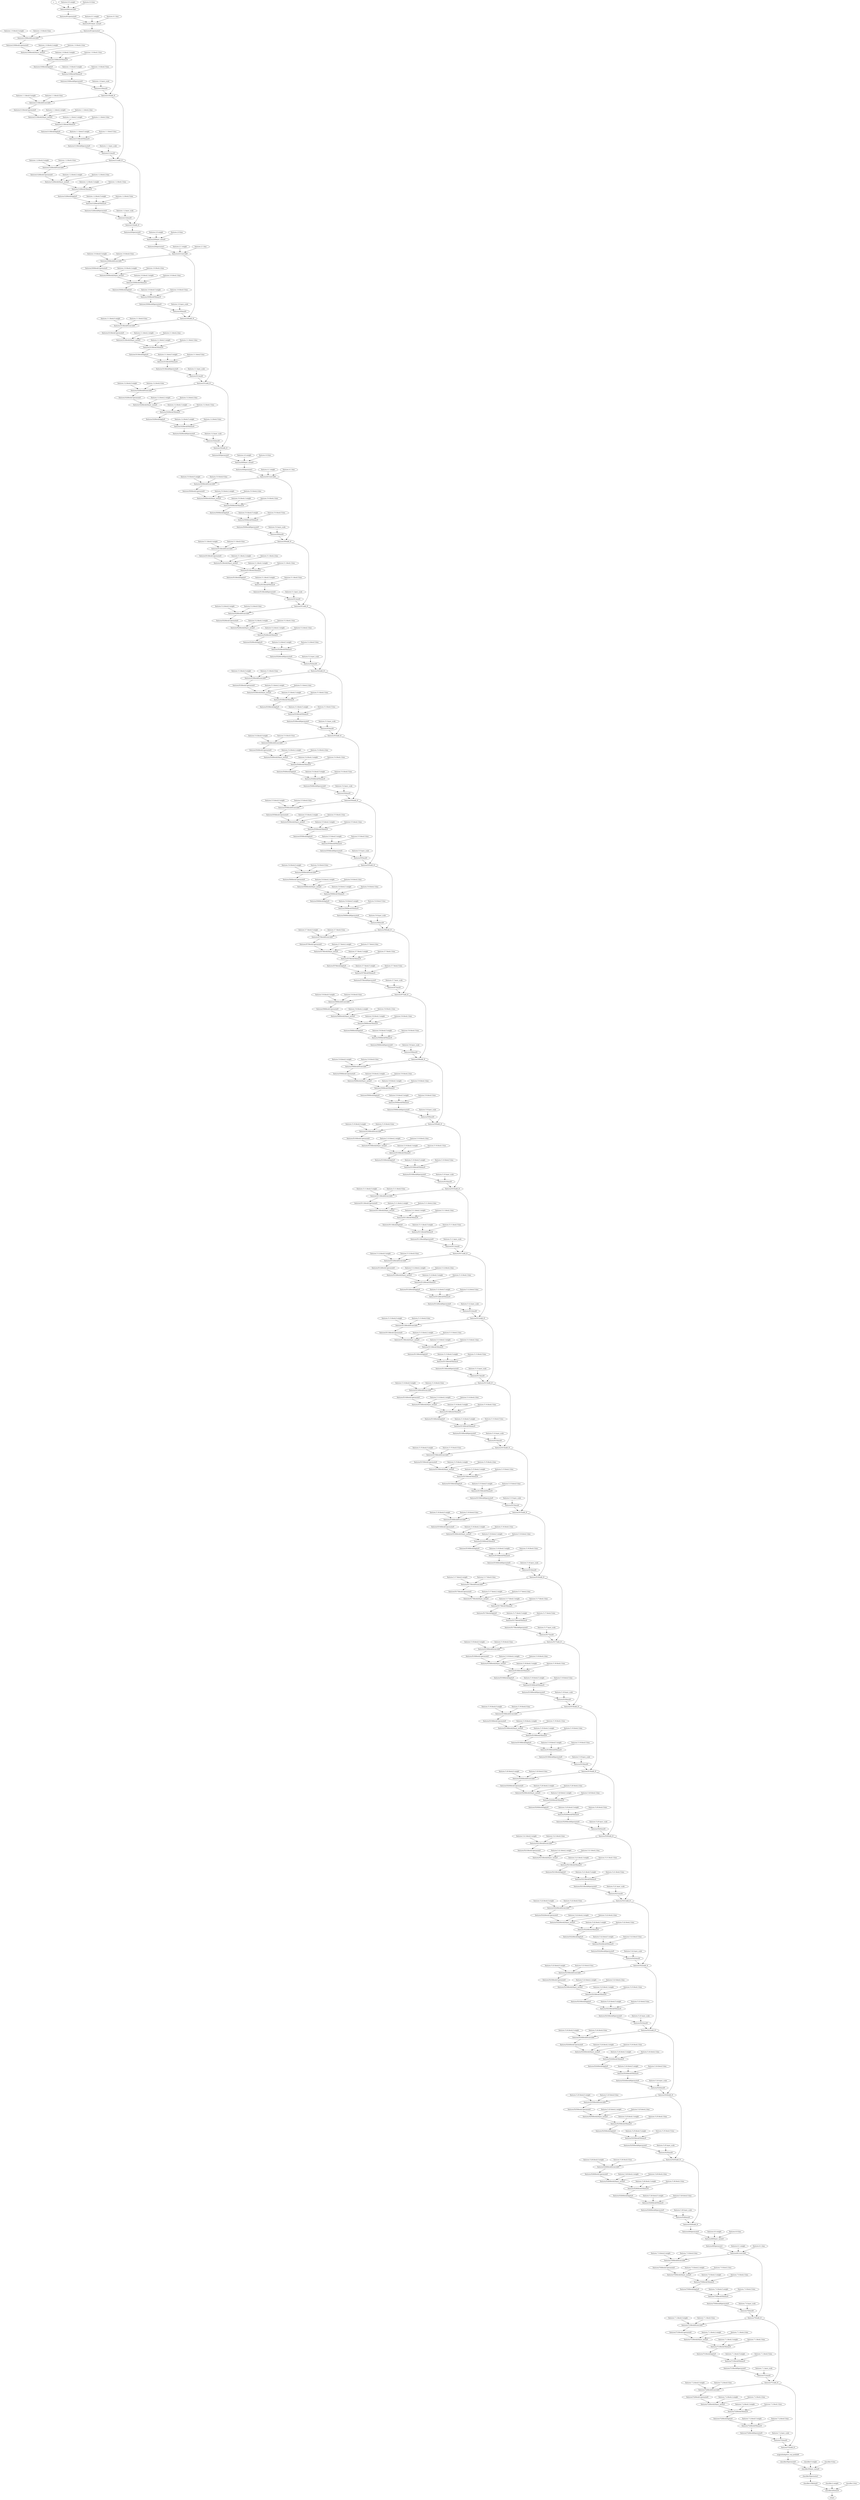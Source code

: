 strict digraph {
x [id=0, type="nncf_model_input", metatype=PTInputNoopMetatype];
"features.0.0.weight" [id=1, type="nncf_model_const", metatype=PTConstNoopMetatype];
"features.0.0.bias" [id=2, type="nncf_model_const", metatype=PTConstNoopMetatype];
"features/0/0/conv2d/0" [id=3, type=conv2d, metatype=PTConv2dMetatype];
"features/0/1/permute/0" [id=4, type=permute, metatype=PTTransposeMetatype];
"features.0.1.weight" [id=5, type="nncf_model_const", metatype=PTConstNoopMetatype];
"features.0.1.bias" [id=6, type="nncf_model_const", metatype=PTConstNoopMetatype];
"features/0/1/layer_norm/0" [id=7, type="layer_norm", metatype=PTLayerNormMetatype];
"features/0/1/permute/1" [id=8, type=permute, metatype=PTTransposeMetatype];
"features.1.0.block.0.weight" [id=9, type="nncf_model_const", metatype=PTConstNoopMetatype];
"features.1.0.block.0.bias" [id=10, type="nncf_model_const", metatype=PTConstNoopMetatype];
"features/1/0/block/0/conv2d/0" [id=11, type=conv2d, metatype=PTDepthwiseConv2dSubtype];
"features/1/0/block/1/permute/0" [id=12, type=permute, metatype=UnknownMetatype];
"features.1.0.block.2.weight" [id=13, type="nncf_model_const", metatype=PTConstNoopMetatype];
"features.1.0.block.2.bias" [id=14, type="nncf_model_const", metatype=PTConstNoopMetatype];
"features/1/0/block/2/layer_norm/0" [id=15, type="layer_norm", metatype=PTLayerNormMetatype];
"features.1.0.block.3.weight" [id=16, type="nncf_model_const", metatype=PTConstNoopMetatype];
"features.1.0.block.3.bias" [id=17, type="nncf_model_const", metatype=PTConstNoopMetatype];
"features/1/0/block/3/linear/0" [id=18, type=linear, metatype=PTLinearMetatype];
"features/1/0/block/4/gelu/0" [id=19, type=gelu, metatype=PTGELUMetatype];
"features.1.0.block.5.weight" [id=20, type="nncf_model_const", metatype=PTConstNoopMetatype];
"features.1.0.block.5.bias" [id=21, type="nncf_model_const", metatype=PTConstNoopMetatype];
"features/1/0/block/5/linear/0" [id=22, type=linear, metatype=PTLinearMetatype];
"features/1/0/block/6/permute/0" [id=23, type=permute, metatype=UnknownMetatype];
"features.1.0.layer_scale" [id=24, type="nncf_model_const", metatype=PTConstNoopMetatype];
"features/1/0/mul/0" [id=25, type=mul, metatype=PTMulMetatype];
"features/1/0/add_/0" [id=26, type="add_", metatype=PTAddMetatype];
"features.1.1.block.0.weight" [id=27, type="nncf_model_const", metatype=PTConstNoopMetatype];
"features.1.1.block.0.bias" [id=28, type="nncf_model_const", metatype=PTConstNoopMetatype];
"features/1/1/block/0/conv2d/0" [id=29, type=conv2d, metatype=PTDepthwiseConv2dSubtype];
"features/1/1/block/1/permute/0" [id=30, type=permute, metatype=UnknownMetatype];
"features.1.1.block.2.weight" [id=31, type="nncf_model_const", metatype=PTConstNoopMetatype];
"features.1.1.block.2.bias" [id=32, type="nncf_model_const", metatype=PTConstNoopMetatype];
"features/1/1/block/2/layer_norm/0" [id=33, type="layer_norm", metatype=PTLayerNormMetatype];
"features.1.1.block.3.weight" [id=34, type="nncf_model_const", metatype=PTConstNoopMetatype];
"features.1.1.block.3.bias" [id=35, type="nncf_model_const", metatype=PTConstNoopMetatype];
"features/1/1/block/3/linear/0" [id=36, type=linear, metatype=PTLinearMetatype];
"features/1/1/block/4/gelu/0" [id=37, type=gelu, metatype=PTGELUMetatype];
"features.1.1.block.5.weight" [id=38, type="nncf_model_const", metatype=PTConstNoopMetatype];
"features.1.1.block.5.bias" [id=39, type="nncf_model_const", metatype=PTConstNoopMetatype];
"features/1/1/block/5/linear/0" [id=40, type=linear, metatype=PTLinearMetatype];
"features/1/1/block/6/permute/0" [id=41, type=permute, metatype=UnknownMetatype];
"features.1.1.layer_scale" [id=42, type="nncf_model_const", metatype=PTConstNoopMetatype];
"features/1/1/mul/0" [id=43, type=mul, metatype=PTMulMetatype];
"features/1/1/add_/0" [id=44, type="add_", metatype=PTAddMetatype];
"features.1.2.block.0.weight" [id=45, type="nncf_model_const", metatype=PTConstNoopMetatype];
"features.1.2.block.0.bias" [id=46, type="nncf_model_const", metatype=PTConstNoopMetatype];
"features/1/2/block/0/conv2d/0" [id=47, type=conv2d, metatype=PTDepthwiseConv2dSubtype];
"features/1/2/block/1/permute/0" [id=48, type=permute, metatype=UnknownMetatype];
"features.1.2.block.2.weight" [id=49, type="nncf_model_const", metatype=PTConstNoopMetatype];
"features.1.2.block.2.bias" [id=50, type="nncf_model_const", metatype=PTConstNoopMetatype];
"features/1/2/block/2/layer_norm/0" [id=51, type="layer_norm", metatype=PTLayerNormMetatype];
"features.1.2.block.3.weight" [id=52, type="nncf_model_const", metatype=PTConstNoopMetatype];
"features.1.2.block.3.bias" [id=53, type="nncf_model_const", metatype=PTConstNoopMetatype];
"features/1/2/block/3/linear/0" [id=54, type=linear, metatype=PTLinearMetatype];
"features/1/2/block/4/gelu/0" [id=55, type=gelu, metatype=PTGELUMetatype];
"features.1.2.block.5.weight" [id=56, type="nncf_model_const", metatype=PTConstNoopMetatype];
"features.1.2.block.5.bias" [id=57, type="nncf_model_const", metatype=PTConstNoopMetatype];
"features/1/2/block/5/linear/0" [id=58, type=linear, metatype=PTLinearMetatype];
"features/1/2/block/6/permute/0" [id=59, type=permute, metatype=UnknownMetatype];
"features.1.2.layer_scale" [id=60, type="nncf_model_const", metatype=PTConstNoopMetatype];
"features/1/2/mul/0" [id=61, type=mul, metatype=PTMulMetatype];
"features/1/2/add_/0" [id=62, type="add_", metatype=PTAddMetatype];
"features/2/0/permute/0" [id=63, type=permute, metatype=PTTransposeMetatype];
"features.2.0.weight" [id=64, type="nncf_model_const", metatype=PTConstNoopMetatype];
"features.2.0.bias" [id=65, type="nncf_model_const", metatype=PTConstNoopMetatype];
"features/2/0/layer_norm/0" [id=66, type="layer_norm", metatype=PTLayerNormMetatype];
"features/2/0/permute/1" [id=67, type=permute, metatype=PTTransposeMetatype];
"features.2.1.weight" [id=68, type="nncf_model_const", metatype=PTConstNoopMetatype];
"features.2.1.bias" [id=69, type="nncf_model_const", metatype=PTConstNoopMetatype];
"features/2/1/conv2d/0" [id=70, type=conv2d, metatype=PTConv2dMetatype];
"features.3.0.block.0.weight" [id=71, type="nncf_model_const", metatype=PTConstNoopMetatype];
"features.3.0.block.0.bias" [id=72, type="nncf_model_const", metatype=PTConstNoopMetatype];
"features/3/0/block/0/conv2d/0" [id=73, type=conv2d, metatype=PTDepthwiseConv2dSubtype];
"features/3/0/block/1/permute/0" [id=74, type=permute, metatype=UnknownMetatype];
"features.3.0.block.2.weight" [id=75, type="nncf_model_const", metatype=PTConstNoopMetatype];
"features.3.0.block.2.bias" [id=76, type="nncf_model_const", metatype=PTConstNoopMetatype];
"features/3/0/block/2/layer_norm/0" [id=77, type="layer_norm", metatype=PTLayerNormMetatype];
"features.3.0.block.3.weight" [id=78, type="nncf_model_const", metatype=PTConstNoopMetatype];
"features.3.0.block.3.bias" [id=79, type="nncf_model_const", metatype=PTConstNoopMetatype];
"features/3/0/block/3/linear/0" [id=80, type=linear, metatype=PTLinearMetatype];
"features/3/0/block/4/gelu/0" [id=81, type=gelu, metatype=PTGELUMetatype];
"features.3.0.block.5.weight" [id=82, type="nncf_model_const", metatype=PTConstNoopMetatype];
"features.3.0.block.5.bias" [id=83, type="nncf_model_const", metatype=PTConstNoopMetatype];
"features/3/0/block/5/linear/0" [id=84, type=linear, metatype=PTLinearMetatype];
"features/3/0/block/6/permute/0" [id=85, type=permute, metatype=UnknownMetatype];
"features.3.0.layer_scale" [id=86, type="nncf_model_const", metatype=PTConstNoopMetatype];
"features/3/0/mul/0" [id=87, type=mul, metatype=PTMulMetatype];
"features/3/0/add_/0" [id=88, type="add_", metatype=PTAddMetatype];
"features.3.1.block.0.weight" [id=89, type="nncf_model_const", metatype=PTConstNoopMetatype];
"features.3.1.block.0.bias" [id=90, type="nncf_model_const", metatype=PTConstNoopMetatype];
"features/3/1/block/0/conv2d/0" [id=91, type=conv2d, metatype=PTDepthwiseConv2dSubtype];
"features/3/1/block/1/permute/0" [id=92, type=permute, metatype=UnknownMetatype];
"features.3.1.block.2.weight" [id=93, type="nncf_model_const", metatype=PTConstNoopMetatype];
"features.3.1.block.2.bias" [id=94, type="nncf_model_const", metatype=PTConstNoopMetatype];
"features/3/1/block/2/layer_norm/0" [id=95, type="layer_norm", metatype=PTLayerNormMetatype];
"features.3.1.block.3.weight" [id=96, type="nncf_model_const", metatype=PTConstNoopMetatype];
"features.3.1.block.3.bias" [id=97, type="nncf_model_const", metatype=PTConstNoopMetatype];
"features/3/1/block/3/linear/0" [id=98, type=linear, metatype=PTLinearMetatype];
"features/3/1/block/4/gelu/0" [id=99, type=gelu, metatype=PTGELUMetatype];
"features.3.1.block.5.weight" [id=100, type="nncf_model_const", metatype=PTConstNoopMetatype];
"features.3.1.block.5.bias" [id=101, type="nncf_model_const", metatype=PTConstNoopMetatype];
"features/3/1/block/5/linear/0" [id=102, type=linear, metatype=PTLinearMetatype];
"features/3/1/block/6/permute/0" [id=103, type=permute, metatype=UnknownMetatype];
"features.3.1.layer_scale" [id=104, type="nncf_model_const", metatype=PTConstNoopMetatype];
"features/3/1/mul/0" [id=105, type=mul, metatype=PTMulMetatype];
"features/3/1/add_/0" [id=106, type="add_", metatype=PTAddMetatype];
"features.3.2.block.0.weight" [id=107, type="nncf_model_const", metatype=PTConstNoopMetatype];
"features.3.2.block.0.bias" [id=108, type="nncf_model_const", metatype=PTConstNoopMetatype];
"features/3/2/block/0/conv2d/0" [id=109, type=conv2d, metatype=PTDepthwiseConv2dSubtype];
"features/3/2/block/1/permute/0" [id=110, type=permute, metatype=UnknownMetatype];
"features.3.2.block.2.weight" [id=111, type="nncf_model_const", metatype=PTConstNoopMetatype];
"features.3.2.block.2.bias" [id=112, type="nncf_model_const", metatype=PTConstNoopMetatype];
"features/3/2/block/2/layer_norm/0" [id=113, type="layer_norm", metatype=PTLayerNormMetatype];
"features.3.2.block.3.weight" [id=114, type="nncf_model_const", metatype=PTConstNoopMetatype];
"features.3.2.block.3.bias" [id=115, type="nncf_model_const", metatype=PTConstNoopMetatype];
"features/3/2/block/3/linear/0" [id=116, type=linear, metatype=PTLinearMetatype];
"features/3/2/block/4/gelu/0" [id=117, type=gelu, metatype=PTGELUMetatype];
"features.3.2.block.5.weight" [id=118, type="nncf_model_const", metatype=PTConstNoopMetatype];
"features.3.2.block.5.bias" [id=119, type="nncf_model_const", metatype=PTConstNoopMetatype];
"features/3/2/block/5/linear/0" [id=120, type=linear, metatype=PTLinearMetatype];
"features/3/2/block/6/permute/0" [id=121, type=permute, metatype=UnknownMetatype];
"features.3.2.layer_scale" [id=122, type="nncf_model_const", metatype=PTConstNoopMetatype];
"features/3/2/mul/0" [id=123, type=mul, metatype=PTMulMetatype];
"features/3/2/add_/0" [id=124, type="add_", metatype=PTAddMetatype];
"features/4/0/permute/0" [id=125, type=permute, metatype=PTTransposeMetatype];
"features.4.0.weight" [id=126, type="nncf_model_const", metatype=PTConstNoopMetatype];
"features.4.0.bias" [id=127, type="nncf_model_const", metatype=PTConstNoopMetatype];
"features/4/0/layer_norm/0" [id=128, type="layer_norm", metatype=PTLayerNormMetatype];
"features/4/0/permute/1" [id=129, type=permute, metatype=PTTransposeMetatype];
"features.4.1.weight" [id=130, type="nncf_model_const", metatype=PTConstNoopMetatype];
"features.4.1.bias" [id=131, type="nncf_model_const", metatype=PTConstNoopMetatype];
"features/4/1/conv2d/0" [id=132, type=conv2d, metatype=PTConv2dMetatype];
"features.5.0.block.0.weight" [id=133, type="nncf_model_const", metatype=PTConstNoopMetatype];
"features.5.0.block.0.bias" [id=134, type="nncf_model_const", metatype=PTConstNoopMetatype];
"features/5/0/block/0/conv2d/0" [id=135, type=conv2d, metatype=PTDepthwiseConv2dSubtype];
"features/5/0/block/1/permute/0" [id=136, type=permute, metatype=UnknownMetatype];
"features.5.0.block.2.weight" [id=137, type="nncf_model_const", metatype=PTConstNoopMetatype];
"features.5.0.block.2.bias" [id=138, type="nncf_model_const", metatype=PTConstNoopMetatype];
"features/5/0/block/2/layer_norm/0" [id=139, type="layer_norm", metatype=PTLayerNormMetatype];
"features.5.0.block.3.weight" [id=140, type="nncf_model_const", metatype=PTConstNoopMetatype];
"features.5.0.block.3.bias" [id=141, type="nncf_model_const", metatype=PTConstNoopMetatype];
"features/5/0/block/3/linear/0" [id=142, type=linear, metatype=PTLinearMetatype];
"features/5/0/block/4/gelu/0" [id=143, type=gelu, metatype=PTGELUMetatype];
"features.5.0.block.5.weight" [id=144, type="nncf_model_const", metatype=PTConstNoopMetatype];
"features.5.0.block.5.bias" [id=145, type="nncf_model_const", metatype=PTConstNoopMetatype];
"features/5/0/block/5/linear/0" [id=146, type=linear, metatype=PTLinearMetatype];
"features/5/0/block/6/permute/0" [id=147, type=permute, metatype=UnknownMetatype];
"features.5.0.layer_scale" [id=148, type="nncf_model_const", metatype=PTConstNoopMetatype];
"features/5/0/mul/0" [id=149, type=mul, metatype=PTMulMetatype];
"features/5/0/add_/0" [id=150, type="add_", metatype=PTAddMetatype];
"features.5.1.block.0.weight" [id=151, type="nncf_model_const", metatype=PTConstNoopMetatype];
"features.5.1.block.0.bias" [id=152, type="nncf_model_const", metatype=PTConstNoopMetatype];
"features/5/1/block/0/conv2d/0" [id=153, type=conv2d, metatype=PTDepthwiseConv2dSubtype];
"features/5/1/block/1/permute/0" [id=154, type=permute, metatype=UnknownMetatype];
"features.5.1.block.2.weight" [id=155, type="nncf_model_const", metatype=PTConstNoopMetatype];
"features.5.1.block.2.bias" [id=156, type="nncf_model_const", metatype=PTConstNoopMetatype];
"features/5/1/block/2/layer_norm/0" [id=157, type="layer_norm", metatype=PTLayerNormMetatype];
"features.5.1.block.3.weight" [id=158, type="nncf_model_const", metatype=PTConstNoopMetatype];
"features.5.1.block.3.bias" [id=159, type="nncf_model_const", metatype=PTConstNoopMetatype];
"features/5/1/block/3/linear/0" [id=160, type=linear, metatype=PTLinearMetatype];
"features/5/1/block/4/gelu/0" [id=161, type=gelu, metatype=PTGELUMetatype];
"features.5.1.block.5.weight" [id=162, type="nncf_model_const", metatype=PTConstNoopMetatype];
"features.5.1.block.5.bias" [id=163, type="nncf_model_const", metatype=PTConstNoopMetatype];
"features/5/1/block/5/linear/0" [id=164, type=linear, metatype=PTLinearMetatype];
"features/5/1/block/6/permute/0" [id=165, type=permute, metatype=UnknownMetatype];
"features.5.1.layer_scale" [id=166, type="nncf_model_const", metatype=PTConstNoopMetatype];
"features/5/1/mul/0" [id=167, type=mul, metatype=PTMulMetatype];
"features/5/1/add_/0" [id=168, type="add_", metatype=PTAddMetatype];
"features.5.2.block.0.weight" [id=169, type="nncf_model_const", metatype=PTConstNoopMetatype];
"features.5.2.block.0.bias" [id=170, type="nncf_model_const", metatype=PTConstNoopMetatype];
"features/5/2/block/0/conv2d/0" [id=171, type=conv2d, metatype=PTDepthwiseConv2dSubtype];
"features/5/2/block/1/permute/0" [id=172, type=permute, metatype=UnknownMetatype];
"features.5.2.block.2.weight" [id=173, type="nncf_model_const", metatype=PTConstNoopMetatype];
"features.5.2.block.2.bias" [id=174, type="nncf_model_const", metatype=PTConstNoopMetatype];
"features/5/2/block/2/layer_norm/0" [id=175, type="layer_norm", metatype=PTLayerNormMetatype];
"features.5.2.block.3.weight" [id=176, type="nncf_model_const", metatype=PTConstNoopMetatype];
"features.5.2.block.3.bias" [id=177, type="nncf_model_const", metatype=PTConstNoopMetatype];
"features/5/2/block/3/linear/0" [id=178, type=linear, metatype=PTLinearMetatype];
"features/5/2/block/4/gelu/0" [id=179, type=gelu, metatype=PTGELUMetatype];
"features.5.2.block.5.weight" [id=180, type="nncf_model_const", metatype=PTConstNoopMetatype];
"features.5.2.block.5.bias" [id=181, type="nncf_model_const", metatype=PTConstNoopMetatype];
"features/5/2/block/5/linear/0" [id=182, type=linear, metatype=PTLinearMetatype];
"features/5/2/block/6/permute/0" [id=183, type=permute, metatype=UnknownMetatype];
"features.5.2.layer_scale" [id=184, type="nncf_model_const", metatype=PTConstNoopMetatype];
"features/5/2/mul/0" [id=185, type=mul, metatype=PTMulMetatype];
"features/5/2/add_/0" [id=186, type="add_", metatype=PTAddMetatype];
"features.5.3.block.0.weight" [id=187, type="nncf_model_const", metatype=PTConstNoopMetatype];
"features.5.3.block.0.bias" [id=188, type="nncf_model_const", metatype=PTConstNoopMetatype];
"features/5/3/block/0/conv2d/0" [id=189, type=conv2d, metatype=PTDepthwiseConv2dSubtype];
"features/5/3/block/1/permute/0" [id=190, type=permute, metatype=UnknownMetatype];
"features.5.3.block.2.weight" [id=191, type="nncf_model_const", metatype=PTConstNoopMetatype];
"features.5.3.block.2.bias" [id=192, type="nncf_model_const", metatype=PTConstNoopMetatype];
"features/5/3/block/2/layer_norm/0" [id=193, type="layer_norm", metatype=PTLayerNormMetatype];
"features.5.3.block.3.weight" [id=194, type="nncf_model_const", metatype=PTConstNoopMetatype];
"features.5.3.block.3.bias" [id=195, type="nncf_model_const", metatype=PTConstNoopMetatype];
"features/5/3/block/3/linear/0" [id=196, type=linear, metatype=PTLinearMetatype];
"features/5/3/block/4/gelu/0" [id=197, type=gelu, metatype=PTGELUMetatype];
"features.5.3.block.5.weight" [id=198, type="nncf_model_const", metatype=PTConstNoopMetatype];
"features.5.3.block.5.bias" [id=199, type="nncf_model_const", metatype=PTConstNoopMetatype];
"features/5/3/block/5/linear/0" [id=200, type=linear, metatype=PTLinearMetatype];
"features/5/3/block/6/permute/0" [id=201, type=permute, metatype=UnknownMetatype];
"features.5.3.layer_scale" [id=202, type="nncf_model_const", metatype=PTConstNoopMetatype];
"features/5/3/mul/0" [id=203, type=mul, metatype=PTMulMetatype];
"features/5/3/add_/0" [id=204, type="add_", metatype=PTAddMetatype];
"features.5.4.block.0.weight" [id=205, type="nncf_model_const", metatype=PTConstNoopMetatype];
"features.5.4.block.0.bias" [id=206, type="nncf_model_const", metatype=PTConstNoopMetatype];
"features/5/4/block/0/conv2d/0" [id=207, type=conv2d, metatype=PTDepthwiseConv2dSubtype];
"features/5/4/block/1/permute/0" [id=208, type=permute, metatype=UnknownMetatype];
"features.5.4.block.2.weight" [id=209, type="nncf_model_const", metatype=PTConstNoopMetatype];
"features.5.4.block.2.bias" [id=210, type="nncf_model_const", metatype=PTConstNoopMetatype];
"features/5/4/block/2/layer_norm/0" [id=211, type="layer_norm", metatype=PTLayerNormMetatype];
"features.5.4.block.3.weight" [id=212, type="nncf_model_const", metatype=PTConstNoopMetatype];
"features.5.4.block.3.bias" [id=213, type="nncf_model_const", metatype=PTConstNoopMetatype];
"features/5/4/block/3/linear/0" [id=214, type=linear, metatype=PTLinearMetatype];
"features/5/4/block/4/gelu/0" [id=215, type=gelu, metatype=PTGELUMetatype];
"features.5.4.block.5.weight" [id=216, type="nncf_model_const", metatype=PTConstNoopMetatype];
"features.5.4.block.5.bias" [id=217, type="nncf_model_const", metatype=PTConstNoopMetatype];
"features/5/4/block/5/linear/0" [id=218, type=linear, metatype=PTLinearMetatype];
"features/5/4/block/6/permute/0" [id=219, type=permute, metatype=UnknownMetatype];
"features.5.4.layer_scale" [id=220, type="nncf_model_const", metatype=PTConstNoopMetatype];
"features/5/4/mul/0" [id=221, type=mul, metatype=PTMulMetatype];
"features/5/4/add_/0" [id=222, type="add_", metatype=PTAddMetatype];
"features.5.5.block.0.weight" [id=223, type="nncf_model_const", metatype=PTConstNoopMetatype];
"features.5.5.block.0.bias" [id=224, type="nncf_model_const", metatype=PTConstNoopMetatype];
"features/5/5/block/0/conv2d/0" [id=225, type=conv2d, metatype=PTDepthwiseConv2dSubtype];
"features/5/5/block/1/permute/0" [id=226, type=permute, metatype=UnknownMetatype];
"features.5.5.block.2.weight" [id=227, type="nncf_model_const", metatype=PTConstNoopMetatype];
"features.5.5.block.2.bias" [id=228, type="nncf_model_const", metatype=PTConstNoopMetatype];
"features/5/5/block/2/layer_norm/0" [id=229, type="layer_norm", metatype=PTLayerNormMetatype];
"features.5.5.block.3.weight" [id=230, type="nncf_model_const", metatype=PTConstNoopMetatype];
"features.5.5.block.3.bias" [id=231, type="nncf_model_const", metatype=PTConstNoopMetatype];
"features/5/5/block/3/linear/0" [id=232, type=linear, metatype=PTLinearMetatype];
"features/5/5/block/4/gelu/0" [id=233, type=gelu, metatype=PTGELUMetatype];
"features.5.5.block.5.weight" [id=234, type="nncf_model_const", metatype=PTConstNoopMetatype];
"features.5.5.block.5.bias" [id=235, type="nncf_model_const", metatype=PTConstNoopMetatype];
"features/5/5/block/5/linear/0" [id=236, type=linear, metatype=PTLinearMetatype];
"features/5/5/block/6/permute/0" [id=237, type=permute, metatype=UnknownMetatype];
"features.5.5.layer_scale" [id=238, type="nncf_model_const", metatype=PTConstNoopMetatype];
"features/5/5/mul/0" [id=239, type=mul, metatype=PTMulMetatype];
"features/5/5/add_/0" [id=240, type="add_", metatype=PTAddMetatype];
"features.5.6.block.0.weight" [id=241, type="nncf_model_const", metatype=PTConstNoopMetatype];
"features.5.6.block.0.bias" [id=242, type="nncf_model_const", metatype=PTConstNoopMetatype];
"features/5/6/block/0/conv2d/0" [id=243, type=conv2d, metatype=PTDepthwiseConv2dSubtype];
"features/5/6/block/1/permute/0" [id=244, type=permute, metatype=UnknownMetatype];
"features.5.6.block.2.weight" [id=245, type="nncf_model_const", metatype=PTConstNoopMetatype];
"features.5.6.block.2.bias" [id=246, type="nncf_model_const", metatype=PTConstNoopMetatype];
"features/5/6/block/2/layer_norm/0" [id=247, type="layer_norm", metatype=PTLayerNormMetatype];
"features.5.6.block.3.weight" [id=248, type="nncf_model_const", metatype=PTConstNoopMetatype];
"features.5.6.block.3.bias" [id=249, type="nncf_model_const", metatype=PTConstNoopMetatype];
"features/5/6/block/3/linear/0" [id=250, type=linear, metatype=PTLinearMetatype];
"features/5/6/block/4/gelu/0" [id=251, type=gelu, metatype=PTGELUMetatype];
"features.5.6.block.5.weight" [id=252, type="nncf_model_const", metatype=PTConstNoopMetatype];
"features.5.6.block.5.bias" [id=253, type="nncf_model_const", metatype=PTConstNoopMetatype];
"features/5/6/block/5/linear/0" [id=254, type=linear, metatype=PTLinearMetatype];
"features/5/6/block/6/permute/0" [id=255, type=permute, metatype=UnknownMetatype];
"features.5.6.layer_scale" [id=256, type="nncf_model_const", metatype=PTConstNoopMetatype];
"features/5/6/mul/0" [id=257, type=mul, metatype=PTMulMetatype];
"features/5/6/add_/0" [id=258, type="add_", metatype=PTAddMetatype];
"features.5.7.block.0.weight" [id=259, type="nncf_model_const", metatype=PTConstNoopMetatype];
"features.5.7.block.0.bias" [id=260, type="nncf_model_const", metatype=PTConstNoopMetatype];
"features/5/7/block/0/conv2d/0" [id=261, type=conv2d, metatype=PTDepthwiseConv2dSubtype];
"features/5/7/block/1/permute/0" [id=262, type=permute, metatype=UnknownMetatype];
"features.5.7.block.2.weight" [id=263, type="nncf_model_const", metatype=PTConstNoopMetatype];
"features.5.7.block.2.bias" [id=264, type="nncf_model_const", metatype=PTConstNoopMetatype];
"features/5/7/block/2/layer_norm/0" [id=265, type="layer_norm", metatype=PTLayerNormMetatype];
"features.5.7.block.3.weight" [id=266, type="nncf_model_const", metatype=PTConstNoopMetatype];
"features.5.7.block.3.bias" [id=267, type="nncf_model_const", metatype=PTConstNoopMetatype];
"features/5/7/block/3/linear/0" [id=268, type=linear, metatype=PTLinearMetatype];
"features/5/7/block/4/gelu/0" [id=269, type=gelu, metatype=PTGELUMetatype];
"features.5.7.block.5.weight" [id=270, type="nncf_model_const", metatype=PTConstNoopMetatype];
"features.5.7.block.5.bias" [id=271, type="nncf_model_const", metatype=PTConstNoopMetatype];
"features/5/7/block/5/linear/0" [id=272, type=linear, metatype=PTLinearMetatype];
"features/5/7/block/6/permute/0" [id=273, type=permute, metatype=UnknownMetatype];
"features.5.7.layer_scale" [id=274, type="nncf_model_const", metatype=PTConstNoopMetatype];
"features/5/7/mul/0" [id=275, type=mul, metatype=PTMulMetatype];
"features/5/7/add_/0" [id=276, type="add_", metatype=PTAddMetatype];
"features.5.8.block.0.weight" [id=277, type="nncf_model_const", metatype=PTConstNoopMetatype];
"features.5.8.block.0.bias" [id=278, type="nncf_model_const", metatype=PTConstNoopMetatype];
"features/5/8/block/0/conv2d/0" [id=279, type=conv2d, metatype=PTDepthwiseConv2dSubtype];
"features/5/8/block/1/permute/0" [id=280, type=permute, metatype=UnknownMetatype];
"features.5.8.block.2.weight" [id=281, type="nncf_model_const", metatype=PTConstNoopMetatype];
"features.5.8.block.2.bias" [id=282, type="nncf_model_const", metatype=PTConstNoopMetatype];
"features/5/8/block/2/layer_norm/0" [id=283, type="layer_norm", metatype=PTLayerNormMetatype];
"features.5.8.block.3.weight" [id=284, type="nncf_model_const", metatype=PTConstNoopMetatype];
"features.5.8.block.3.bias" [id=285, type="nncf_model_const", metatype=PTConstNoopMetatype];
"features/5/8/block/3/linear/0" [id=286, type=linear, metatype=PTLinearMetatype];
"features/5/8/block/4/gelu/0" [id=287, type=gelu, metatype=PTGELUMetatype];
"features.5.8.block.5.weight" [id=288, type="nncf_model_const", metatype=PTConstNoopMetatype];
"features.5.8.block.5.bias" [id=289, type="nncf_model_const", metatype=PTConstNoopMetatype];
"features/5/8/block/5/linear/0" [id=290, type=linear, metatype=PTLinearMetatype];
"features/5/8/block/6/permute/0" [id=291, type=permute, metatype=UnknownMetatype];
"features.5.8.layer_scale" [id=292, type="nncf_model_const", metatype=PTConstNoopMetatype];
"features/5/8/mul/0" [id=293, type=mul, metatype=PTMulMetatype];
"features/5/8/add_/0" [id=294, type="add_", metatype=PTAddMetatype];
"features.5.9.block.0.weight" [id=295, type="nncf_model_const", metatype=PTConstNoopMetatype];
"features.5.9.block.0.bias" [id=296, type="nncf_model_const", metatype=PTConstNoopMetatype];
"features/5/9/block/0/conv2d/0" [id=297, type=conv2d, metatype=PTDepthwiseConv2dSubtype];
"features/5/9/block/1/permute/0" [id=298, type=permute, metatype=UnknownMetatype];
"features.5.9.block.2.weight" [id=299, type="nncf_model_const", metatype=PTConstNoopMetatype];
"features.5.9.block.2.bias" [id=300, type="nncf_model_const", metatype=PTConstNoopMetatype];
"features/5/9/block/2/layer_norm/0" [id=301, type="layer_norm", metatype=PTLayerNormMetatype];
"features.5.9.block.3.weight" [id=302, type="nncf_model_const", metatype=PTConstNoopMetatype];
"features.5.9.block.3.bias" [id=303, type="nncf_model_const", metatype=PTConstNoopMetatype];
"features/5/9/block/3/linear/0" [id=304, type=linear, metatype=PTLinearMetatype];
"features/5/9/block/4/gelu/0" [id=305, type=gelu, metatype=PTGELUMetatype];
"features.5.9.block.5.weight" [id=306, type="nncf_model_const", metatype=PTConstNoopMetatype];
"features.5.9.block.5.bias" [id=307, type="nncf_model_const", metatype=PTConstNoopMetatype];
"features/5/9/block/5/linear/0" [id=308, type=linear, metatype=PTLinearMetatype];
"features/5/9/block/6/permute/0" [id=309, type=permute, metatype=UnknownMetatype];
"features.5.9.layer_scale" [id=310, type="nncf_model_const", metatype=PTConstNoopMetatype];
"features/5/9/mul/0" [id=311, type=mul, metatype=PTMulMetatype];
"features/5/9/add_/0" [id=312, type="add_", metatype=PTAddMetatype];
"features.5.10.block.0.weight" [id=313, type="nncf_model_const", metatype=PTConstNoopMetatype];
"features.5.10.block.0.bias" [id=314, type="nncf_model_const", metatype=PTConstNoopMetatype];
"features/5/10/block/0/conv2d/0" [id=315, type=conv2d, metatype=PTDepthwiseConv2dSubtype];
"features/5/10/block/1/permute/0" [id=316, type=permute, metatype=UnknownMetatype];
"features.5.10.block.2.weight" [id=317, type="nncf_model_const", metatype=PTConstNoopMetatype];
"features.5.10.block.2.bias" [id=318, type="nncf_model_const", metatype=PTConstNoopMetatype];
"features/5/10/block/2/layer_norm/0" [id=319, type="layer_norm", metatype=PTLayerNormMetatype];
"features.5.10.block.3.weight" [id=320, type="nncf_model_const", metatype=PTConstNoopMetatype];
"features.5.10.block.3.bias" [id=321, type="nncf_model_const", metatype=PTConstNoopMetatype];
"features/5/10/block/3/linear/0" [id=322, type=linear, metatype=PTLinearMetatype];
"features/5/10/block/4/gelu/0" [id=323, type=gelu, metatype=PTGELUMetatype];
"features.5.10.block.5.weight" [id=324, type="nncf_model_const", metatype=PTConstNoopMetatype];
"features.5.10.block.5.bias" [id=325, type="nncf_model_const", metatype=PTConstNoopMetatype];
"features/5/10/block/5/linear/0" [id=326, type=linear, metatype=PTLinearMetatype];
"features/5/10/block/6/permute/0" [id=327, type=permute, metatype=UnknownMetatype];
"features.5.10.layer_scale" [id=328, type="nncf_model_const", metatype=PTConstNoopMetatype];
"features/5/10/mul/0" [id=329, type=mul, metatype=PTMulMetatype];
"features/5/10/add_/0" [id=330, type="add_", metatype=PTAddMetatype];
"features.5.11.block.0.weight" [id=331, type="nncf_model_const", metatype=PTConstNoopMetatype];
"features.5.11.block.0.bias" [id=332, type="nncf_model_const", metatype=PTConstNoopMetatype];
"features/5/11/block/0/conv2d/0" [id=333, type=conv2d, metatype=PTDepthwiseConv2dSubtype];
"features/5/11/block/1/permute/0" [id=334, type=permute, metatype=UnknownMetatype];
"features.5.11.block.2.weight" [id=335, type="nncf_model_const", metatype=PTConstNoopMetatype];
"features.5.11.block.2.bias" [id=336, type="nncf_model_const", metatype=PTConstNoopMetatype];
"features/5/11/block/2/layer_norm/0" [id=337, type="layer_norm", metatype=PTLayerNormMetatype];
"features.5.11.block.3.weight" [id=338, type="nncf_model_const", metatype=PTConstNoopMetatype];
"features.5.11.block.3.bias" [id=339, type="nncf_model_const", metatype=PTConstNoopMetatype];
"features/5/11/block/3/linear/0" [id=340, type=linear, metatype=PTLinearMetatype];
"features/5/11/block/4/gelu/0" [id=341, type=gelu, metatype=PTGELUMetatype];
"features.5.11.block.5.weight" [id=342, type="nncf_model_const", metatype=PTConstNoopMetatype];
"features.5.11.block.5.bias" [id=343, type="nncf_model_const", metatype=PTConstNoopMetatype];
"features/5/11/block/5/linear/0" [id=344, type=linear, metatype=PTLinearMetatype];
"features/5/11/block/6/permute/0" [id=345, type=permute, metatype=UnknownMetatype];
"features.5.11.layer_scale" [id=346, type="nncf_model_const", metatype=PTConstNoopMetatype];
"features/5/11/mul/0" [id=347, type=mul, metatype=PTMulMetatype];
"features/5/11/add_/0" [id=348, type="add_", metatype=PTAddMetatype];
"features.5.12.block.0.weight" [id=349, type="nncf_model_const", metatype=PTConstNoopMetatype];
"features.5.12.block.0.bias" [id=350, type="nncf_model_const", metatype=PTConstNoopMetatype];
"features/5/12/block/0/conv2d/0" [id=351, type=conv2d, metatype=PTDepthwiseConv2dSubtype];
"features/5/12/block/1/permute/0" [id=352, type=permute, metatype=UnknownMetatype];
"features.5.12.block.2.weight" [id=353, type="nncf_model_const", metatype=PTConstNoopMetatype];
"features.5.12.block.2.bias" [id=354, type="nncf_model_const", metatype=PTConstNoopMetatype];
"features/5/12/block/2/layer_norm/0" [id=355, type="layer_norm", metatype=PTLayerNormMetatype];
"features.5.12.block.3.weight" [id=356, type="nncf_model_const", metatype=PTConstNoopMetatype];
"features.5.12.block.3.bias" [id=357, type="nncf_model_const", metatype=PTConstNoopMetatype];
"features/5/12/block/3/linear/0" [id=358, type=linear, metatype=PTLinearMetatype];
"features/5/12/block/4/gelu/0" [id=359, type=gelu, metatype=PTGELUMetatype];
"features.5.12.block.5.weight" [id=360, type="nncf_model_const", metatype=PTConstNoopMetatype];
"features.5.12.block.5.bias" [id=361, type="nncf_model_const", metatype=PTConstNoopMetatype];
"features/5/12/block/5/linear/0" [id=362, type=linear, metatype=PTLinearMetatype];
"features/5/12/block/6/permute/0" [id=363, type=permute, metatype=UnknownMetatype];
"features.5.12.layer_scale" [id=364, type="nncf_model_const", metatype=PTConstNoopMetatype];
"features/5/12/mul/0" [id=365, type=mul, metatype=PTMulMetatype];
"features/5/12/add_/0" [id=366, type="add_", metatype=PTAddMetatype];
"features.5.13.block.0.weight" [id=367, type="nncf_model_const", metatype=PTConstNoopMetatype];
"features.5.13.block.0.bias" [id=368, type="nncf_model_const", metatype=PTConstNoopMetatype];
"features/5/13/block/0/conv2d/0" [id=369, type=conv2d, metatype=PTDepthwiseConv2dSubtype];
"features/5/13/block/1/permute/0" [id=370, type=permute, metatype=UnknownMetatype];
"features.5.13.block.2.weight" [id=371, type="nncf_model_const", metatype=PTConstNoopMetatype];
"features.5.13.block.2.bias" [id=372, type="nncf_model_const", metatype=PTConstNoopMetatype];
"features/5/13/block/2/layer_norm/0" [id=373, type="layer_norm", metatype=PTLayerNormMetatype];
"features.5.13.block.3.weight" [id=374, type="nncf_model_const", metatype=PTConstNoopMetatype];
"features.5.13.block.3.bias" [id=375, type="nncf_model_const", metatype=PTConstNoopMetatype];
"features/5/13/block/3/linear/0" [id=376, type=linear, metatype=PTLinearMetatype];
"features/5/13/block/4/gelu/0" [id=377, type=gelu, metatype=PTGELUMetatype];
"features.5.13.block.5.weight" [id=378, type="nncf_model_const", metatype=PTConstNoopMetatype];
"features.5.13.block.5.bias" [id=379, type="nncf_model_const", metatype=PTConstNoopMetatype];
"features/5/13/block/5/linear/0" [id=380, type=linear, metatype=PTLinearMetatype];
"features/5/13/block/6/permute/0" [id=381, type=permute, metatype=UnknownMetatype];
"features.5.13.layer_scale" [id=382, type="nncf_model_const", metatype=PTConstNoopMetatype];
"features/5/13/mul/0" [id=383, type=mul, metatype=PTMulMetatype];
"features/5/13/add_/0" [id=384, type="add_", metatype=PTAddMetatype];
"features.5.14.block.0.weight" [id=385, type="nncf_model_const", metatype=PTConstNoopMetatype];
"features.5.14.block.0.bias" [id=386, type="nncf_model_const", metatype=PTConstNoopMetatype];
"features/5/14/block/0/conv2d/0" [id=387, type=conv2d, metatype=PTDepthwiseConv2dSubtype];
"features/5/14/block/1/permute/0" [id=388, type=permute, metatype=UnknownMetatype];
"features.5.14.block.2.weight" [id=389, type="nncf_model_const", metatype=PTConstNoopMetatype];
"features.5.14.block.2.bias" [id=390, type="nncf_model_const", metatype=PTConstNoopMetatype];
"features/5/14/block/2/layer_norm/0" [id=391, type="layer_norm", metatype=PTLayerNormMetatype];
"features.5.14.block.3.weight" [id=392, type="nncf_model_const", metatype=PTConstNoopMetatype];
"features.5.14.block.3.bias" [id=393, type="nncf_model_const", metatype=PTConstNoopMetatype];
"features/5/14/block/3/linear/0" [id=394, type=linear, metatype=PTLinearMetatype];
"features/5/14/block/4/gelu/0" [id=395, type=gelu, metatype=PTGELUMetatype];
"features.5.14.block.5.weight" [id=396, type="nncf_model_const", metatype=PTConstNoopMetatype];
"features.5.14.block.5.bias" [id=397, type="nncf_model_const", metatype=PTConstNoopMetatype];
"features/5/14/block/5/linear/0" [id=398, type=linear, metatype=PTLinearMetatype];
"features/5/14/block/6/permute/0" [id=399, type=permute, metatype=UnknownMetatype];
"features.5.14.layer_scale" [id=400, type="nncf_model_const", metatype=PTConstNoopMetatype];
"features/5/14/mul/0" [id=401, type=mul, metatype=PTMulMetatype];
"features/5/14/add_/0" [id=402, type="add_", metatype=PTAddMetatype];
"features.5.15.block.0.weight" [id=403, type="nncf_model_const", metatype=PTConstNoopMetatype];
"features.5.15.block.0.bias" [id=404, type="nncf_model_const", metatype=PTConstNoopMetatype];
"features/5/15/block/0/conv2d/0" [id=405, type=conv2d, metatype=PTDepthwiseConv2dSubtype];
"features/5/15/block/1/permute/0" [id=406, type=permute, metatype=UnknownMetatype];
"features.5.15.block.2.weight" [id=407, type="nncf_model_const", metatype=PTConstNoopMetatype];
"features.5.15.block.2.bias" [id=408, type="nncf_model_const", metatype=PTConstNoopMetatype];
"features/5/15/block/2/layer_norm/0" [id=409, type="layer_norm", metatype=PTLayerNormMetatype];
"features.5.15.block.3.weight" [id=410, type="nncf_model_const", metatype=PTConstNoopMetatype];
"features.5.15.block.3.bias" [id=411, type="nncf_model_const", metatype=PTConstNoopMetatype];
"features/5/15/block/3/linear/0" [id=412, type=linear, metatype=PTLinearMetatype];
"features/5/15/block/4/gelu/0" [id=413, type=gelu, metatype=PTGELUMetatype];
"features.5.15.block.5.weight" [id=414, type="nncf_model_const", metatype=PTConstNoopMetatype];
"features.5.15.block.5.bias" [id=415, type="nncf_model_const", metatype=PTConstNoopMetatype];
"features/5/15/block/5/linear/0" [id=416, type=linear, metatype=PTLinearMetatype];
"features/5/15/block/6/permute/0" [id=417, type=permute, metatype=UnknownMetatype];
"features.5.15.layer_scale" [id=418, type="nncf_model_const", metatype=PTConstNoopMetatype];
"features/5/15/mul/0" [id=419, type=mul, metatype=PTMulMetatype];
"features/5/15/add_/0" [id=420, type="add_", metatype=PTAddMetatype];
"features.5.16.block.0.weight" [id=421, type="nncf_model_const", metatype=PTConstNoopMetatype];
"features.5.16.block.0.bias" [id=422, type="nncf_model_const", metatype=PTConstNoopMetatype];
"features/5/16/block/0/conv2d/0" [id=423, type=conv2d, metatype=PTDepthwiseConv2dSubtype];
"features/5/16/block/1/permute/0" [id=424, type=permute, metatype=UnknownMetatype];
"features.5.16.block.2.weight" [id=425, type="nncf_model_const", metatype=PTConstNoopMetatype];
"features.5.16.block.2.bias" [id=426, type="nncf_model_const", metatype=PTConstNoopMetatype];
"features/5/16/block/2/layer_norm/0" [id=427, type="layer_norm", metatype=PTLayerNormMetatype];
"features.5.16.block.3.weight" [id=428, type="nncf_model_const", metatype=PTConstNoopMetatype];
"features.5.16.block.3.bias" [id=429, type="nncf_model_const", metatype=PTConstNoopMetatype];
"features/5/16/block/3/linear/0" [id=430, type=linear, metatype=PTLinearMetatype];
"features/5/16/block/4/gelu/0" [id=431, type=gelu, metatype=PTGELUMetatype];
"features.5.16.block.5.weight" [id=432, type="nncf_model_const", metatype=PTConstNoopMetatype];
"features.5.16.block.5.bias" [id=433, type="nncf_model_const", metatype=PTConstNoopMetatype];
"features/5/16/block/5/linear/0" [id=434, type=linear, metatype=PTLinearMetatype];
"features/5/16/block/6/permute/0" [id=435, type=permute, metatype=UnknownMetatype];
"features.5.16.layer_scale" [id=436, type="nncf_model_const", metatype=PTConstNoopMetatype];
"features/5/16/mul/0" [id=437, type=mul, metatype=PTMulMetatype];
"features/5/16/add_/0" [id=438, type="add_", metatype=PTAddMetatype];
"features.5.17.block.0.weight" [id=439, type="nncf_model_const", metatype=PTConstNoopMetatype];
"features.5.17.block.0.bias" [id=440, type="nncf_model_const", metatype=PTConstNoopMetatype];
"features/5/17/block/0/conv2d/0" [id=441, type=conv2d, metatype=PTDepthwiseConv2dSubtype];
"features/5/17/block/1/permute/0" [id=442, type=permute, metatype=UnknownMetatype];
"features.5.17.block.2.weight" [id=443, type="nncf_model_const", metatype=PTConstNoopMetatype];
"features.5.17.block.2.bias" [id=444, type="nncf_model_const", metatype=PTConstNoopMetatype];
"features/5/17/block/2/layer_norm/0" [id=445, type="layer_norm", metatype=PTLayerNormMetatype];
"features.5.17.block.3.weight" [id=446, type="nncf_model_const", metatype=PTConstNoopMetatype];
"features.5.17.block.3.bias" [id=447, type="nncf_model_const", metatype=PTConstNoopMetatype];
"features/5/17/block/3/linear/0" [id=448, type=linear, metatype=PTLinearMetatype];
"features/5/17/block/4/gelu/0" [id=449, type=gelu, metatype=PTGELUMetatype];
"features.5.17.block.5.weight" [id=450, type="nncf_model_const", metatype=PTConstNoopMetatype];
"features.5.17.block.5.bias" [id=451, type="nncf_model_const", metatype=PTConstNoopMetatype];
"features/5/17/block/5/linear/0" [id=452, type=linear, metatype=PTLinearMetatype];
"features/5/17/block/6/permute/0" [id=453, type=permute, metatype=UnknownMetatype];
"features.5.17.layer_scale" [id=454, type="nncf_model_const", metatype=PTConstNoopMetatype];
"features/5/17/mul/0" [id=455, type=mul, metatype=PTMulMetatype];
"features/5/17/add_/0" [id=456, type="add_", metatype=PTAddMetatype];
"features.5.18.block.0.weight" [id=457, type="nncf_model_const", metatype=PTConstNoopMetatype];
"features.5.18.block.0.bias" [id=458, type="nncf_model_const", metatype=PTConstNoopMetatype];
"features/5/18/block/0/conv2d/0" [id=459, type=conv2d, metatype=PTDepthwiseConv2dSubtype];
"features/5/18/block/1/permute/0" [id=460, type=permute, metatype=UnknownMetatype];
"features.5.18.block.2.weight" [id=461, type="nncf_model_const", metatype=PTConstNoopMetatype];
"features.5.18.block.2.bias" [id=462, type="nncf_model_const", metatype=PTConstNoopMetatype];
"features/5/18/block/2/layer_norm/0" [id=463, type="layer_norm", metatype=PTLayerNormMetatype];
"features.5.18.block.3.weight" [id=464, type="nncf_model_const", metatype=PTConstNoopMetatype];
"features.5.18.block.3.bias" [id=465, type="nncf_model_const", metatype=PTConstNoopMetatype];
"features/5/18/block/3/linear/0" [id=466, type=linear, metatype=PTLinearMetatype];
"features/5/18/block/4/gelu/0" [id=467, type=gelu, metatype=PTGELUMetatype];
"features.5.18.block.5.weight" [id=468, type="nncf_model_const", metatype=PTConstNoopMetatype];
"features.5.18.block.5.bias" [id=469, type="nncf_model_const", metatype=PTConstNoopMetatype];
"features/5/18/block/5/linear/0" [id=470, type=linear, metatype=PTLinearMetatype];
"features/5/18/block/6/permute/0" [id=471, type=permute, metatype=UnknownMetatype];
"features.5.18.layer_scale" [id=472, type="nncf_model_const", metatype=PTConstNoopMetatype];
"features/5/18/mul/0" [id=473, type=mul, metatype=PTMulMetatype];
"features/5/18/add_/0" [id=474, type="add_", metatype=PTAddMetatype];
"features.5.19.block.0.weight" [id=475, type="nncf_model_const", metatype=PTConstNoopMetatype];
"features.5.19.block.0.bias" [id=476, type="nncf_model_const", metatype=PTConstNoopMetatype];
"features/5/19/block/0/conv2d/0" [id=477, type=conv2d, metatype=PTDepthwiseConv2dSubtype];
"features/5/19/block/1/permute/0" [id=478, type=permute, metatype=UnknownMetatype];
"features.5.19.block.2.weight" [id=479, type="nncf_model_const", metatype=PTConstNoopMetatype];
"features.5.19.block.2.bias" [id=480, type="nncf_model_const", metatype=PTConstNoopMetatype];
"features/5/19/block/2/layer_norm/0" [id=481, type="layer_norm", metatype=PTLayerNormMetatype];
"features.5.19.block.3.weight" [id=482, type="nncf_model_const", metatype=PTConstNoopMetatype];
"features.5.19.block.3.bias" [id=483, type="nncf_model_const", metatype=PTConstNoopMetatype];
"features/5/19/block/3/linear/0" [id=484, type=linear, metatype=PTLinearMetatype];
"features/5/19/block/4/gelu/0" [id=485, type=gelu, metatype=PTGELUMetatype];
"features.5.19.block.5.weight" [id=486, type="nncf_model_const", metatype=PTConstNoopMetatype];
"features.5.19.block.5.bias" [id=487, type="nncf_model_const", metatype=PTConstNoopMetatype];
"features/5/19/block/5/linear/0" [id=488, type=linear, metatype=PTLinearMetatype];
"features/5/19/block/6/permute/0" [id=489, type=permute, metatype=UnknownMetatype];
"features.5.19.layer_scale" [id=490, type="nncf_model_const", metatype=PTConstNoopMetatype];
"features/5/19/mul/0" [id=491, type=mul, metatype=PTMulMetatype];
"features/5/19/add_/0" [id=492, type="add_", metatype=PTAddMetatype];
"features.5.20.block.0.weight" [id=493, type="nncf_model_const", metatype=PTConstNoopMetatype];
"features.5.20.block.0.bias" [id=494, type="nncf_model_const", metatype=PTConstNoopMetatype];
"features/5/20/block/0/conv2d/0" [id=495, type=conv2d, metatype=PTDepthwiseConv2dSubtype];
"features/5/20/block/1/permute/0" [id=496, type=permute, metatype=UnknownMetatype];
"features.5.20.block.2.weight" [id=497, type="nncf_model_const", metatype=PTConstNoopMetatype];
"features.5.20.block.2.bias" [id=498, type="nncf_model_const", metatype=PTConstNoopMetatype];
"features/5/20/block/2/layer_norm/0" [id=499, type="layer_norm", metatype=PTLayerNormMetatype];
"features.5.20.block.3.weight" [id=500, type="nncf_model_const", metatype=PTConstNoopMetatype];
"features.5.20.block.3.bias" [id=501, type="nncf_model_const", metatype=PTConstNoopMetatype];
"features/5/20/block/3/linear/0" [id=502, type=linear, metatype=PTLinearMetatype];
"features/5/20/block/4/gelu/0" [id=503, type=gelu, metatype=PTGELUMetatype];
"features.5.20.block.5.weight" [id=504, type="nncf_model_const", metatype=PTConstNoopMetatype];
"features.5.20.block.5.bias" [id=505, type="nncf_model_const", metatype=PTConstNoopMetatype];
"features/5/20/block/5/linear/0" [id=506, type=linear, metatype=PTLinearMetatype];
"features/5/20/block/6/permute/0" [id=507, type=permute, metatype=UnknownMetatype];
"features.5.20.layer_scale" [id=508, type="nncf_model_const", metatype=PTConstNoopMetatype];
"features/5/20/mul/0" [id=509, type=mul, metatype=PTMulMetatype];
"features/5/20/add_/0" [id=510, type="add_", metatype=PTAddMetatype];
"features.5.21.block.0.weight" [id=511, type="nncf_model_const", metatype=PTConstNoopMetatype];
"features.5.21.block.0.bias" [id=512, type="nncf_model_const", metatype=PTConstNoopMetatype];
"features/5/21/block/0/conv2d/0" [id=513, type=conv2d, metatype=PTDepthwiseConv2dSubtype];
"features/5/21/block/1/permute/0" [id=514, type=permute, metatype=UnknownMetatype];
"features.5.21.block.2.weight" [id=515, type="nncf_model_const", metatype=PTConstNoopMetatype];
"features.5.21.block.2.bias" [id=516, type="nncf_model_const", metatype=PTConstNoopMetatype];
"features/5/21/block/2/layer_norm/0" [id=517, type="layer_norm", metatype=PTLayerNormMetatype];
"features.5.21.block.3.weight" [id=518, type="nncf_model_const", metatype=PTConstNoopMetatype];
"features.5.21.block.3.bias" [id=519, type="nncf_model_const", metatype=PTConstNoopMetatype];
"features/5/21/block/3/linear/0" [id=520, type=linear, metatype=PTLinearMetatype];
"features/5/21/block/4/gelu/0" [id=521, type=gelu, metatype=PTGELUMetatype];
"features.5.21.block.5.weight" [id=522, type="nncf_model_const", metatype=PTConstNoopMetatype];
"features.5.21.block.5.bias" [id=523, type="nncf_model_const", metatype=PTConstNoopMetatype];
"features/5/21/block/5/linear/0" [id=524, type=linear, metatype=PTLinearMetatype];
"features/5/21/block/6/permute/0" [id=525, type=permute, metatype=UnknownMetatype];
"features.5.21.layer_scale" [id=526, type="nncf_model_const", metatype=PTConstNoopMetatype];
"features/5/21/mul/0" [id=527, type=mul, metatype=PTMulMetatype];
"features/5/21/add_/0" [id=528, type="add_", metatype=PTAddMetatype];
"features.5.22.block.0.weight" [id=529, type="nncf_model_const", metatype=PTConstNoopMetatype];
"features.5.22.block.0.bias" [id=530, type="nncf_model_const", metatype=PTConstNoopMetatype];
"features/5/22/block/0/conv2d/0" [id=531, type=conv2d, metatype=PTDepthwiseConv2dSubtype];
"features/5/22/block/1/permute/0" [id=532, type=permute, metatype=UnknownMetatype];
"features.5.22.block.2.weight" [id=533, type="nncf_model_const", metatype=PTConstNoopMetatype];
"features.5.22.block.2.bias" [id=534, type="nncf_model_const", metatype=PTConstNoopMetatype];
"features/5/22/block/2/layer_norm/0" [id=535, type="layer_norm", metatype=PTLayerNormMetatype];
"features.5.22.block.3.weight" [id=536, type="nncf_model_const", metatype=PTConstNoopMetatype];
"features.5.22.block.3.bias" [id=537, type="nncf_model_const", metatype=PTConstNoopMetatype];
"features/5/22/block/3/linear/0" [id=538, type=linear, metatype=PTLinearMetatype];
"features/5/22/block/4/gelu/0" [id=539, type=gelu, metatype=PTGELUMetatype];
"features.5.22.block.5.weight" [id=540, type="nncf_model_const", metatype=PTConstNoopMetatype];
"features.5.22.block.5.bias" [id=541, type="nncf_model_const", metatype=PTConstNoopMetatype];
"features/5/22/block/5/linear/0" [id=542, type=linear, metatype=PTLinearMetatype];
"features/5/22/block/6/permute/0" [id=543, type=permute, metatype=UnknownMetatype];
"features.5.22.layer_scale" [id=544, type="nncf_model_const", metatype=PTConstNoopMetatype];
"features/5/22/mul/0" [id=545, type=mul, metatype=PTMulMetatype];
"features/5/22/add_/0" [id=546, type="add_", metatype=PTAddMetatype];
"features.5.23.block.0.weight" [id=547, type="nncf_model_const", metatype=PTConstNoopMetatype];
"features.5.23.block.0.bias" [id=548, type="nncf_model_const", metatype=PTConstNoopMetatype];
"features/5/23/block/0/conv2d/0" [id=549, type=conv2d, metatype=PTDepthwiseConv2dSubtype];
"features/5/23/block/1/permute/0" [id=550, type=permute, metatype=UnknownMetatype];
"features.5.23.block.2.weight" [id=551, type="nncf_model_const", metatype=PTConstNoopMetatype];
"features.5.23.block.2.bias" [id=552, type="nncf_model_const", metatype=PTConstNoopMetatype];
"features/5/23/block/2/layer_norm/0" [id=553, type="layer_norm", metatype=PTLayerNormMetatype];
"features.5.23.block.3.weight" [id=554, type="nncf_model_const", metatype=PTConstNoopMetatype];
"features.5.23.block.3.bias" [id=555, type="nncf_model_const", metatype=PTConstNoopMetatype];
"features/5/23/block/3/linear/0" [id=556, type=linear, metatype=PTLinearMetatype];
"features/5/23/block/4/gelu/0" [id=557, type=gelu, metatype=PTGELUMetatype];
"features.5.23.block.5.weight" [id=558, type="nncf_model_const", metatype=PTConstNoopMetatype];
"features.5.23.block.5.bias" [id=559, type="nncf_model_const", metatype=PTConstNoopMetatype];
"features/5/23/block/5/linear/0" [id=560, type=linear, metatype=PTLinearMetatype];
"features/5/23/block/6/permute/0" [id=561, type=permute, metatype=UnknownMetatype];
"features.5.23.layer_scale" [id=562, type="nncf_model_const", metatype=PTConstNoopMetatype];
"features/5/23/mul/0" [id=563, type=mul, metatype=PTMulMetatype];
"features/5/23/add_/0" [id=564, type="add_", metatype=PTAddMetatype];
"features.5.24.block.0.weight" [id=565, type="nncf_model_const", metatype=PTConstNoopMetatype];
"features.5.24.block.0.bias" [id=566, type="nncf_model_const", metatype=PTConstNoopMetatype];
"features/5/24/block/0/conv2d/0" [id=567, type=conv2d, metatype=PTDepthwiseConv2dSubtype];
"features/5/24/block/1/permute/0" [id=568, type=permute, metatype=UnknownMetatype];
"features.5.24.block.2.weight" [id=569, type="nncf_model_const", metatype=PTConstNoopMetatype];
"features.5.24.block.2.bias" [id=570, type="nncf_model_const", metatype=PTConstNoopMetatype];
"features/5/24/block/2/layer_norm/0" [id=571, type="layer_norm", metatype=PTLayerNormMetatype];
"features.5.24.block.3.weight" [id=572, type="nncf_model_const", metatype=PTConstNoopMetatype];
"features.5.24.block.3.bias" [id=573, type="nncf_model_const", metatype=PTConstNoopMetatype];
"features/5/24/block/3/linear/0" [id=574, type=linear, metatype=PTLinearMetatype];
"features/5/24/block/4/gelu/0" [id=575, type=gelu, metatype=PTGELUMetatype];
"features.5.24.block.5.weight" [id=576, type="nncf_model_const", metatype=PTConstNoopMetatype];
"features.5.24.block.5.bias" [id=577, type="nncf_model_const", metatype=PTConstNoopMetatype];
"features/5/24/block/5/linear/0" [id=578, type=linear, metatype=PTLinearMetatype];
"features/5/24/block/6/permute/0" [id=579, type=permute, metatype=UnknownMetatype];
"features.5.24.layer_scale" [id=580, type="nncf_model_const", metatype=PTConstNoopMetatype];
"features/5/24/mul/0" [id=581, type=mul, metatype=PTMulMetatype];
"features/5/24/add_/0" [id=582, type="add_", metatype=PTAddMetatype];
"features.5.25.block.0.weight" [id=583, type="nncf_model_const", metatype=PTConstNoopMetatype];
"features.5.25.block.0.bias" [id=584, type="nncf_model_const", metatype=PTConstNoopMetatype];
"features/5/25/block/0/conv2d/0" [id=585, type=conv2d, metatype=PTDepthwiseConv2dSubtype];
"features/5/25/block/1/permute/0" [id=586, type=permute, metatype=UnknownMetatype];
"features.5.25.block.2.weight" [id=587, type="nncf_model_const", metatype=PTConstNoopMetatype];
"features.5.25.block.2.bias" [id=588, type="nncf_model_const", metatype=PTConstNoopMetatype];
"features/5/25/block/2/layer_norm/0" [id=589, type="layer_norm", metatype=PTLayerNormMetatype];
"features.5.25.block.3.weight" [id=590, type="nncf_model_const", metatype=PTConstNoopMetatype];
"features.5.25.block.3.bias" [id=591, type="nncf_model_const", metatype=PTConstNoopMetatype];
"features/5/25/block/3/linear/0" [id=592, type=linear, metatype=PTLinearMetatype];
"features/5/25/block/4/gelu/0" [id=593, type=gelu, metatype=PTGELUMetatype];
"features.5.25.block.5.weight" [id=594, type="nncf_model_const", metatype=PTConstNoopMetatype];
"features.5.25.block.5.bias" [id=595, type="nncf_model_const", metatype=PTConstNoopMetatype];
"features/5/25/block/5/linear/0" [id=596, type=linear, metatype=PTLinearMetatype];
"features/5/25/block/6/permute/0" [id=597, type=permute, metatype=UnknownMetatype];
"features.5.25.layer_scale" [id=598, type="nncf_model_const", metatype=PTConstNoopMetatype];
"features/5/25/mul/0" [id=599, type=mul, metatype=PTMulMetatype];
"features/5/25/add_/0" [id=600, type="add_", metatype=PTAddMetatype];
"features.5.26.block.0.weight" [id=601, type="nncf_model_const", metatype=PTConstNoopMetatype];
"features.5.26.block.0.bias" [id=602, type="nncf_model_const", metatype=PTConstNoopMetatype];
"features/5/26/block/0/conv2d/0" [id=603, type=conv2d, metatype=PTDepthwiseConv2dSubtype];
"features/5/26/block/1/permute/0" [id=604, type=permute, metatype=UnknownMetatype];
"features.5.26.block.2.weight" [id=605, type="nncf_model_const", metatype=PTConstNoopMetatype];
"features.5.26.block.2.bias" [id=606, type="nncf_model_const", metatype=PTConstNoopMetatype];
"features/5/26/block/2/layer_norm/0" [id=607, type="layer_norm", metatype=PTLayerNormMetatype];
"features.5.26.block.3.weight" [id=608, type="nncf_model_const", metatype=PTConstNoopMetatype];
"features.5.26.block.3.bias" [id=609, type="nncf_model_const", metatype=PTConstNoopMetatype];
"features/5/26/block/3/linear/0" [id=610, type=linear, metatype=PTLinearMetatype];
"features/5/26/block/4/gelu/0" [id=611, type=gelu, metatype=PTGELUMetatype];
"features.5.26.block.5.weight" [id=612, type="nncf_model_const", metatype=PTConstNoopMetatype];
"features.5.26.block.5.bias" [id=613, type="nncf_model_const", metatype=PTConstNoopMetatype];
"features/5/26/block/5/linear/0" [id=614, type=linear, metatype=PTLinearMetatype];
"features/5/26/block/6/permute/0" [id=615, type=permute, metatype=UnknownMetatype];
"features.5.26.layer_scale" [id=616, type="nncf_model_const", metatype=PTConstNoopMetatype];
"features/5/26/mul/0" [id=617, type=mul, metatype=PTMulMetatype];
"features/5/26/add_/0" [id=618, type="add_", metatype=PTAddMetatype];
"features/6/0/permute/0" [id=619, type=permute, metatype=PTTransposeMetatype];
"features.6.0.weight" [id=620, type="nncf_model_const", metatype=PTConstNoopMetatype];
"features.6.0.bias" [id=621, type="nncf_model_const", metatype=PTConstNoopMetatype];
"features/6/0/layer_norm/0" [id=622, type="layer_norm", metatype=PTLayerNormMetatype];
"features/6/0/permute/1" [id=623, type=permute, metatype=PTTransposeMetatype];
"features.6.1.weight" [id=624, type="nncf_model_const", metatype=PTConstNoopMetatype];
"features.6.1.bias" [id=625, type="nncf_model_const", metatype=PTConstNoopMetatype];
"features/6/1/conv2d/0" [id=626, type=conv2d, metatype=PTConv2dMetatype];
"features.7.0.block.0.weight" [id=627, type="nncf_model_const", metatype=PTConstNoopMetatype];
"features.7.0.block.0.bias" [id=628, type="nncf_model_const", metatype=PTConstNoopMetatype];
"features/7/0/block/0/conv2d/0" [id=629, type=conv2d, metatype=PTDepthwiseConv2dSubtype];
"features/7/0/block/1/permute/0" [id=630, type=permute, metatype=UnknownMetatype];
"features.7.0.block.2.weight" [id=631, type="nncf_model_const", metatype=PTConstNoopMetatype];
"features.7.0.block.2.bias" [id=632, type="nncf_model_const", metatype=PTConstNoopMetatype];
"features/7/0/block/2/layer_norm/0" [id=633, type="layer_norm", metatype=PTLayerNormMetatype];
"features.7.0.block.3.weight" [id=634, type="nncf_model_const", metatype=PTConstNoopMetatype];
"features.7.0.block.3.bias" [id=635, type="nncf_model_const", metatype=PTConstNoopMetatype];
"features/7/0/block/3/linear/0" [id=636, type=linear, metatype=PTLinearMetatype];
"features/7/0/block/4/gelu/0" [id=637, type=gelu, metatype=PTGELUMetatype];
"features.7.0.block.5.weight" [id=638, type="nncf_model_const", metatype=PTConstNoopMetatype];
"features.7.0.block.5.bias" [id=639, type="nncf_model_const", metatype=PTConstNoopMetatype];
"features/7/0/block/5/linear/0" [id=640, type=linear, metatype=PTLinearMetatype];
"features/7/0/block/6/permute/0" [id=641, type=permute, metatype=UnknownMetatype];
"features.7.0.layer_scale" [id=642, type="nncf_model_const", metatype=PTConstNoopMetatype];
"features/7/0/mul/0" [id=643, type=mul, metatype=PTMulMetatype];
"features/7/0/add_/0" [id=644, type="add_", metatype=PTAddMetatype];
"features.7.1.block.0.weight" [id=645, type="nncf_model_const", metatype=PTConstNoopMetatype];
"features.7.1.block.0.bias" [id=646, type="nncf_model_const", metatype=PTConstNoopMetatype];
"features/7/1/block/0/conv2d/0" [id=647, type=conv2d, metatype=PTDepthwiseConv2dSubtype];
"features/7/1/block/1/permute/0" [id=648, type=permute, metatype=UnknownMetatype];
"features.7.1.block.2.weight" [id=649, type="nncf_model_const", metatype=PTConstNoopMetatype];
"features.7.1.block.2.bias" [id=650, type="nncf_model_const", metatype=PTConstNoopMetatype];
"features/7/1/block/2/layer_norm/0" [id=651, type="layer_norm", metatype=PTLayerNormMetatype];
"features.7.1.block.3.weight" [id=652, type="nncf_model_const", metatype=PTConstNoopMetatype];
"features.7.1.block.3.bias" [id=653, type="nncf_model_const", metatype=PTConstNoopMetatype];
"features/7/1/block/3/linear/0" [id=654, type=linear, metatype=PTLinearMetatype];
"features/7/1/block/4/gelu/0" [id=655, type=gelu, metatype=PTGELUMetatype];
"features.7.1.block.5.weight" [id=656, type="nncf_model_const", metatype=PTConstNoopMetatype];
"features.7.1.block.5.bias" [id=657, type="nncf_model_const", metatype=PTConstNoopMetatype];
"features/7/1/block/5/linear/0" [id=658, type=linear, metatype=PTLinearMetatype];
"features/7/1/block/6/permute/0" [id=659, type=permute, metatype=UnknownMetatype];
"features.7.1.layer_scale" [id=660, type="nncf_model_const", metatype=PTConstNoopMetatype];
"features/7/1/mul/0" [id=661, type=mul, metatype=PTMulMetatype];
"features/7/1/add_/0" [id=662, type="add_", metatype=PTAddMetatype];
"features.7.2.block.0.weight" [id=663, type="nncf_model_const", metatype=PTConstNoopMetatype];
"features.7.2.block.0.bias" [id=664, type="nncf_model_const", metatype=PTConstNoopMetatype];
"features/7/2/block/0/conv2d/0" [id=665, type=conv2d, metatype=PTDepthwiseConv2dSubtype];
"features/7/2/block/1/permute/0" [id=666, type=permute, metatype=UnknownMetatype];
"features.7.2.block.2.weight" [id=667, type="nncf_model_const", metatype=PTConstNoopMetatype];
"features.7.2.block.2.bias" [id=668, type="nncf_model_const", metatype=PTConstNoopMetatype];
"features/7/2/block/2/layer_norm/0" [id=669, type="layer_norm", metatype=PTLayerNormMetatype];
"features.7.2.block.3.weight" [id=670, type="nncf_model_const", metatype=PTConstNoopMetatype];
"features.7.2.block.3.bias" [id=671, type="nncf_model_const", metatype=PTConstNoopMetatype];
"features/7/2/block/3/linear/0" [id=672, type=linear, metatype=PTLinearMetatype];
"features/7/2/block/4/gelu/0" [id=673, type=gelu, metatype=PTGELUMetatype];
"features.7.2.block.5.weight" [id=674, type="nncf_model_const", metatype=PTConstNoopMetatype];
"features.7.2.block.5.bias" [id=675, type="nncf_model_const", metatype=PTConstNoopMetatype];
"features/7/2/block/5/linear/0" [id=676, type=linear, metatype=PTLinearMetatype];
"features/7/2/block/6/permute/0" [id=677, type=permute, metatype=UnknownMetatype];
"features.7.2.layer_scale" [id=678, type="nncf_model_const", metatype=PTConstNoopMetatype];
"features/7/2/mul/0" [id=679, type=mul, metatype=PTMulMetatype];
"features/7/2/add_/0" [id=680, type="add_", metatype=PTAddMetatype];
"avgpool/adaptive_avg_pool2d/0" [id=681, type="adaptive_avg_pool2d", metatype=PTAvgPool2dMetatype];
"classifier/0/permute/0" [id=682, type=permute, metatype=PTTransposeMetatype];
"classifier.0.weight" [id=683, type="nncf_model_const", metatype=PTConstNoopMetatype];
"classifier.0.bias" [id=684, type="nncf_model_const", metatype=PTConstNoopMetatype];
"classifier/0/layer_norm/0" [id=685, type="layer_norm", metatype=PTLayerNormMetatype];
"classifier/0/permute/1" [id=686, type=permute, metatype=PTTransposeMetatype];
"classifier/1/flatten/0" [id=687, type=flatten, metatype=PTReshapeMetatype];
"classifier.2.weight" [id=688, type="nncf_model_const", metatype=PTConstNoopMetatype];
"classifier.2.bias" [id=689, type="nncf_model_const", metatype=PTConstNoopMetatype];
"classifier/2/linear/0" [id=690, type=linear, metatype=PTLinearMetatype];
output [id=691, type="nncf_model_output", metatype=PTOutputNoopMetatype];
x -> "features/0/0/conv2d/0" [dtype=float, shape="(1, 3, 64, 64)", out_port_id=0, in_port_id=0];
"features.0.0.weight" -> "features/0/0/conv2d/0" [dtype=float, shape="(96, 3, 4, 4)", out_port_id=0, in_port_id=1];
"features.0.0.bias" -> "features/0/0/conv2d/0" [dtype=float, shape="(96,)", out_port_id=0, in_port_id=2];
"features/0/0/conv2d/0" -> "features/0/1/permute/0" [dtype=float, shape="(1, 96, 16, 16)", out_port_id=0, in_port_id=0];
"features/0/1/permute/0" -> "features/0/1/layer_norm/0" [dtype=float, shape="(1, 16, 16, 96)", out_port_id=0, in_port_id=0];
"features.0.1.weight" -> "features/0/1/layer_norm/0" [dtype=float, shape="(96,)", out_port_id=0, in_port_id=2];
"features.0.1.bias" -> "features/0/1/layer_norm/0" [dtype=float, shape="(96,)", out_port_id=0, in_port_id=3];
"features/0/1/layer_norm/0" -> "features/0/1/permute/1" [dtype=float, shape="(1, 16, 16, 96)", out_port_id=0, in_port_id=0];
"features/0/1/permute/1" -> "features/1/0/block/0/conv2d/0" [dtype=float, shape="(1, 96, 16, 16)", out_port_id=0, in_port_id=0];
"features/0/1/permute/1" -> "features/1/0/add_/0" [dtype=float, shape="(1, 96, 16, 16)", out_port_id=0, in_port_id=1];
"features.1.0.block.0.weight" -> "features/1/0/block/0/conv2d/0" [dtype=float, shape="(96, 1, 7, 7)", out_port_id=0, in_port_id=1];
"features.1.0.block.0.bias" -> "features/1/0/block/0/conv2d/0" [dtype=float, shape="(96,)", out_port_id=0, in_port_id=2];
"features/1/0/block/0/conv2d/0" -> "features/1/0/block/1/permute/0" [dtype=float, shape="(1, 96, 16, 16)", out_port_id=0, in_port_id=0];
"features/1/0/block/1/permute/0" -> "features/1/0/block/2/layer_norm/0" [dtype=float, shape="(1, 16, 16, 96)", out_port_id=0, in_port_id=0];
"features.1.0.block.2.weight" -> "features/1/0/block/2/layer_norm/0" [dtype=float, shape="(96,)", out_port_id=0, in_port_id=2];
"features.1.0.block.2.bias" -> "features/1/0/block/2/layer_norm/0" [dtype=float, shape="(96,)", out_port_id=0, in_port_id=3];
"features/1/0/block/2/layer_norm/0" -> "features/1/0/block/3/linear/0" [dtype=float, shape="(1, 16, 16, 96)", out_port_id=0, in_port_id=0];
"features.1.0.block.3.weight" -> "features/1/0/block/3/linear/0" [dtype=float, shape="(384, 96)", out_port_id=0, in_port_id=1];
"features.1.0.block.3.bias" -> "features/1/0/block/3/linear/0" [dtype=float, shape="(384,)", out_port_id=0, in_port_id=2];
"features/1/0/block/3/linear/0" -> "features/1/0/block/4/gelu/0" [dtype=float, shape="(1, 16, 16, 384)", out_port_id=0, in_port_id=0];
"features/1/0/block/4/gelu/0" -> "features/1/0/block/5/linear/0" [dtype=float, shape="(1, 16, 16, 384)", out_port_id=0, in_port_id=0];
"features.1.0.block.5.weight" -> "features/1/0/block/5/linear/0" [dtype=float, shape="(96, 384)", out_port_id=0, in_port_id=1];
"features.1.0.block.5.bias" -> "features/1/0/block/5/linear/0" [dtype=float, shape="(96,)", out_port_id=0, in_port_id=2];
"features/1/0/block/5/linear/0" -> "features/1/0/block/6/permute/0" [dtype=float, shape="(1, 16, 16, 96)", out_port_id=0, in_port_id=0];
"features/1/0/block/6/permute/0" -> "features/1/0/mul/0" [dtype=float, shape="(1, 96, 16, 16)", out_port_id=0, in_port_id=1];
"features.1.0.layer_scale" -> "features/1/0/mul/0" [dtype=float, shape="(96, 1, 1)", out_port_id=0, in_port_id=0];
"features/1/0/mul/0" -> "features/1/0/add_/0" [dtype=float, shape="(1, 96, 16, 16)", out_port_id=0, in_port_id=0];
"features/1/0/add_/0" -> "features/1/1/block/0/conv2d/0" [dtype=float, shape="(1, 96, 16, 16)", out_port_id=0, in_port_id=0];
"features/1/0/add_/0" -> "features/1/1/add_/0" [dtype=float, shape="(1, 96, 16, 16)", out_port_id=0, in_port_id=1];
"features.1.1.block.0.weight" -> "features/1/1/block/0/conv2d/0" [dtype=float, shape="(96, 1, 7, 7)", out_port_id=0, in_port_id=1];
"features.1.1.block.0.bias" -> "features/1/1/block/0/conv2d/0" [dtype=float, shape="(96,)", out_port_id=0, in_port_id=2];
"features/1/1/block/0/conv2d/0" -> "features/1/1/block/1/permute/0" [dtype=float, shape="(1, 96, 16, 16)", out_port_id=0, in_port_id=0];
"features/1/1/block/1/permute/0" -> "features/1/1/block/2/layer_norm/0" [dtype=float, shape="(1, 16, 16, 96)", out_port_id=0, in_port_id=0];
"features.1.1.block.2.weight" -> "features/1/1/block/2/layer_norm/0" [dtype=float, shape="(96,)", out_port_id=0, in_port_id=2];
"features.1.1.block.2.bias" -> "features/1/1/block/2/layer_norm/0" [dtype=float, shape="(96,)", out_port_id=0, in_port_id=3];
"features/1/1/block/2/layer_norm/0" -> "features/1/1/block/3/linear/0" [dtype=float, shape="(1, 16, 16, 96)", out_port_id=0, in_port_id=0];
"features.1.1.block.3.weight" -> "features/1/1/block/3/linear/0" [dtype=float, shape="(384, 96)", out_port_id=0, in_port_id=1];
"features.1.1.block.3.bias" -> "features/1/1/block/3/linear/0" [dtype=float, shape="(384,)", out_port_id=0, in_port_id=2];
"features/1/1/block/3/linear/0" -> "features/1/1/block/4/gelu/0" [dtype=float, shape="(1, 16, 16, 384)", out_port_id=0, in_port_id=0];
"features/1/1/block/4/gelu/0" -> "features/1/1/block/5/linear/0" [dtype=float, shape="(1, 16, 16, 384)", out_port_id=0, in_port_id=0];
"features.1.1.block.5.weight" -> "features/1/1/block/5/linear/0" [dtype=float, shape="(96, 384)", out_port_id=0, in_port_id=1];
"features.1.1.block.5.bias" -> "features/1/1/block/5/linear/0" [dtype=float, shape="(96,)", out_port_id=0, in_port_id=2];
"features/1/1/block/5/linear/0" -> "features/1/1/block/6/permute/0" [dtype=float, shape="(1, 16, 16, 96)", out_port_id=0, in_port_id=0];
"features/1/1/block/6/permute/0" -> "features/1/1/mul/0" [dtype=float, shape="(1, 96, 16, 16)", out_port_id=0, in_port_id=1];
"features.1.1.layer_scale" -> "features/1/1/mul/0" [dtype=float, shape="(96, 1, 1)", out_port_id=0, in_port_id=0];
"features/1/1/mul/0" -> "features/1/1/add_/0" [dtype=float, shape="(1, 96, 16, 16)", out_port_id=0, in_port_id=0];
"features/1/1/add_/0" -> "features/1/2/block/0/conv2d/0" [dtype=float, shape="(1, 96, 16, 16)", out_port_id=0, in_port_id=0];
"features/1/1/add_/0" -> "features/1/2/add_/0" [dtype=float, shape="(1, 96, 16, 16)", out_port_id=0, in_port_id=1];
"features.1.2.block.0.weight" -> "features/1/2/block/0/conv2d/0" [dtype=float, shape="(96, 1, 7, 7)", out_port_id=0, in_port_id=1];
"features.1.2.block.0.bias" -> "features/1/2/block/0/conv2d/0" [dtype=float, shape="(96,)", out_port_id=0, in_port_id=2];
"features/1/2/block/0/conv2d/0" -> "features/1/2/block/1/permute/0" [dtype=float, shape="(1, 96, 16, 16)", out_port_id=0, in_port_id=0];
"features/1/2/block/1/permute/0" -> "features/1/2/block/2/layer_norm/0" [dtype=float, shape="(1, 16, 16, 96)", out_port_id=0, in_port_id=0];
"features.1.2.block.2.weight" -> "features/1/2/block/2/layer_norm/0" [dtype=float, shape="(96,)", out_port_id=0, in_port_id=2];
"features.1.2.block.2.bias" -> "features/1/2/block/2/layer_norm/0" [dtype=float, shape="(96,)", out_port_id=0, in_port_id=3];
"features/1/2/block/2/layer_norm/0" -> "features/1/2/block/3/linear/0" [dtype=float, shape="(1, 16, 16, 96)", out_port_id=0, in_port_id=0];
"features.1.2.block.3.weight" -> "features/1/2/block/3/linear/0" [dtype=float, shape="(384, 96)", out_port_id=0, in_port_id=1];
"features.1.2.block.3.bias" -> "features/1/2/block/3/linear/0" [dtype=float, shape="(384,)", out_port_id=0, in_port_id=2];
"features/1/2/block/3/linear/0" -> "features/1/2/block/4/gelu/0" [dtype=float, shape="(1, 16, 16, 384)", out_port_id=0, in_port_id=0];
"features/1/2/block/4/gelu/0" -> "features/1/2/block/5/linear/0" [dtype=float, shape="(1, 16, 16, 384)", out_port_id=0, in_port_id=0];
"features.1.2.block.5.weight" -> "features/1/2/block/5/linear/0" [dtype=float, shape="(96, 384)", out_port_id=0, in_port_id=1];
"features.1.2.block.5.bias" -> "features/1/2/block/5/linear/0" [dtype=float, shape="(96,)", out_port_id=0, in_port_id=2];
"features/1/2/block/5/linear/0" -> "features/1/2/block/6/permute/0" [dtype=float, shape="(1, 16, 16, 96)", out_port_id=0, in_port_id=0];
"features/1/2/block/6/permute/0" -> "features/1/2/mul/0" [dtype=float, shape="(1, 96, 16, 16)", out_port_id=0, in_port_id=1];
"features.1.2.layer_scale" -> "features/1/2/mul/0" [dtype=float, shape="(96, 1, 1)", out_port_id=0, in_port_id=0];
"features/1/2/mul/0" -> "features/1/2/add_/0" [dtype=float, shape="(1, 96, 16, 16)", out_port_id=0, in_port_id=0];
"features/1/2/add_/0" -> "features/2/0/permute/0" [dtype=float, shape="(1, 96, 16, 16)", out_port_id=0, in_port_id=0];
"features/2/0/permute/0" -> "features/2/0/layer_norm/0" [dtype=float, shape="(1, 16, 16, 96)", out_port_id=0, in_port_id=0];
"features.2.0.weight" -> "features/2/0/layer_norm/0" [dtype=float, shape="(96,)", out_port_id=0, in_port_id=2];
"features.2.0.bias" -> "features/2/0/layer_norm/0" [dtype=float, shape="(96,)", out_port_id=0, in_port_id=3];
"features/2/0/layer_norm/0" -> "features/2/0/permute/1" [dtype=float, shape="(1, 16, 16, 96)", out_port_id=0, in_port_id=0];
"features/2/0/permute/1" -> "features/2/1/conv2d/0" [dtype=float, shape="(1, 96, 16, 16)", out_port_id=0, in_port_id=0];
"features.2.1.weight" -> "features/2/1/conv2d/0" [dtype=float, shape="(192, 96, 2, 2)", out_port_id=0, in_port_id=1];
"features.2.1.bias" -> "features/2/1/conv2d/0" [dtype=float, shape="(192,)", out_port_id=0, in_port_id=2];
"features/2/1/conv2d/0" -> "features/3/0/block/0/conv2d/0" [dtype=float, shape="(1, 192, 8, 8)", out_port_id=0, in_port_id=0];
"features/2/1/conv2d/0" -> "features/3/0/add_/0" [dtype=float, shape="(1, 192, 8, 8)", out_port_id=0, in_port_id=1];
"features.3.0.block.0.weight" -> "features/3/0/block/0/conv2d/0" [dtype=float, shape="(192, 1, 7, 7)", out_port_id=0, in_port_id=1];
"features.3.0.block.0.bias" -> "features/3/0/block/0/conv2d/0" [dtype=float, shape="(192,)", out_port_id=0, in_port_id=2];
"features/3/0/block/0/conv2d/0" -> "features/3/0/block/1/permute/0" [dtype=float, shape="(1, 192, 8, 8)", out_port_id=0, in_port_id=0];
"features/3/0/block/1/permute/0" -> "features/3/0/block/2/layer_norm/0" [dtype=float, shape="(1, 8, 8, 192)", out_port_id=0, in_port_id=0];
"features.3.0.block.2.weight" -> "features/3/0/block/2/layer_norm/0" [dtype=float, shape="(192,)", out_port_id=0, in_port_id=2];
"features.3.0.block.2.bias" -> "features/3/0/block/2/layer_norm/0" [dtype=float, shape="(192,)", out_port_id=0, in_port_id=3];
"features/3/0/block/2/layer_norm/0" -> "features/3/0/block/3/linear/0" [dtype=float, shape="(1, 8, 8, 192)", out_port_id=0, in_port_id=0];
"features.3.0.block.3.weight" -> "features/3/0/block/3/linear/0" [dtype=float, shape="(768, 192)", out_port_id=0, in_port_id=1];
"features.3.0.block.3.bias" -> "features/3/0/block/3/linear/0" [dtype=float, shape="(768,)", out_port_id=0, in_port_id=2];
"features/3/0/block/3/linear/0" -> "features/3/0/block/4/gelu/0" [dtype=float, shape="(1, 8, 8, 768)", out_port_id=0, in_port_id=0];
"features/3/0/block/4/gelu/0" -> "features/3/0/block/5/linear/0" [dtype=float, shape="(1, 8, 8, 768)", out_port_id=0, in_port_id=0];
"features.3.0.block.5.weight" -> "features/3/0/block/5/linear/0" [dtype=float, shape="(192, 768)", out_port_id=0, in_port_id=1];
"features.3.0.block.5.bias" -> "features/3/0/block/5/linear/0" [dtype=float, shape="(192,)", out_port_id=0, in_port_id=2];
"features/3/0/block/5/linear/0" -> "features/3/0/block/6/permute/0" [dtype=float, shape="(1, 8, 8, 192)", out_port_id=0, in_port_id=0];
"features/3/0/block/6/permute/0" -> "features/3/0/mul/0" [dtype=float, shape="(1, 192, 8, 8)", out_port_id=0, in_port_id=1];
"features.3.0.layer_scale" -> "features/3/0/mul/0" [dtype=float, shape="(192, 1, 1)", out_port_id=0, in_port_id=0];
"features/3/0/mul/0" -> "features/3/0/add_/0" [dtype=float, shape="(1, 192, 8, 8)", out_port_id=0, in_port_id=0];
"features/3/0/add_/0" -> "features/3/1/block/0/conv2d/0" [dtype=float, shape="(1, 192, 8, 8)", out_port_id=0, in_port_id=0];
"features/3/0/add_/0" -> "features/3/1/add_/0" [dtype=float, shape="(1, 192, 8, 8)", out_port_id=0, in_port_id=1];
"features.3.1.block.0.weight" -> "features/3/1/block/0/conv2d/0" [dtype=float, shape="(192, 1, 7, 7)", out_port_id=0, in_port_id=1];
"features.3.1.block.0.bias" -> "features/3/1/block/0/conv2d/0" [dtype=float, shape="(192,)", out_port_id=0, in_port_id=2];
"features/3/1/block/0/conv2d/0" -> "features/3/1/block/1/permute/0" [dtype=float, shape="(1, 192, 8, 8)", out_port_id=0, in_port_id=0];
"features/3/1/block/1/permute/0" -> "features/3/1/block/2/layer_norm/0" [dtype=float, shape="(1, 8, 8, 192)", out_port_id=0, in_port_id=0];
"features.3.1.block.2.weight" -> "features/3/1/block/2/layer_norm/0" [dtype=float, shape="(192,)", out_port_id=0, in_port_id=2];
"features.3.1.block.2.bias" -> "features/3/1/block/2/layer_norm/0" [dtype=float, shape="(192,)", out_port_id=0, in_port_id=3];
"features/3/1/block/2/layer_norm/0" -> "features/3/1/block/3/linear/0" [dtype=float, shape="(1, 8, 8, 192)", out_port_id=0, in_port_id=0];
"features.3.1.block.3.weight" -> "features/3/1/block/3/linear/0" [dtype=float, shape="(768, 192)", out_port_id=0, in_port_id=1];
"features.3.1.block.3.bias" -> "features/3/1/block/3/linear/0" [dtype=float, shape="(768,)", out_port_id=0, in_port_id=2];
"features/3/1/block/3/linear/0" -> "features/3/1/block/4/gelu/0" [dtype=float, shape="(1, 8, 8, 768)", out_port_id=0, in_port_id=0];
"features/3/1/block/4/gelu/0" -> "features/3/1/block/5/linear/0" [dtype=float, shape="(1, 8, 8, 768)", out_port_id=0, in_port_id=0];
"features.3.1.block.5.weight" -> "features/3/1/block/5/linear/0" [dtype=float, shape="(192, 768)", out_port_id=0, in_port_id=1];
"features.3.1.block.5.bias" -> "features/3/1/block/5/linear/0" [dtype=float, shape="(192,)", out_port_id=0, in_port_id=2];
"features/3/1/block/5/linear/0" -> "features/3/1/block/6/permute/0" [dtype=float, shape="(1, 8, 8, 192)", out_port_id=0, in_port_id=0];
"features/3/1/block/6/permute/0" -> "features/3/1/mul/0" [dtype=float, shape="(1, 192, 8, 8)", out_port_id=0, in_port_id=1];
"features.3.1.layer_scale" -> "features/3/1/mul/0" [dtype=float, shape="(192, 1, 1)", out_port_id=0, in_port_id=0];
"features/3/1/mul/0" -> "features/3/1/add_/0" [dtype=float, shape="(1, 192, 8, 8)", out_port_id=0, in_port_id=0];
"features/3/1/add_/0" -> "features/3/2/block/0/conv2d/0" [dtype=float, shape="(1, 192, 8, 8)", out_port_id=0, in_port_id=0];
"features/3/1/add_/0" -> "features/3/2/add_/0" [dtype=float, shape="(1, 192, 8, 8)", out_port_id=0, in_port_id=1];
"features.3.2.block.0.weight" -> "features/3/2/block/0/conv2d/0" [dtype=float, shape="(192, 1, 7, 7)", out_port_id=0, in_port_id=1];
"features.3.2.block.0.bias" -> "features/3/2/block/0/conv2d/0" [dtype=float, shape="(192,)", out_port_id=0, in_port_id=2];
"features/3/2/block/0/conv2d/0" -> "features/3/2/block/1/permute/0" [dtype=float, shape="(1, 192, 8, 8)", out_port_id=0, in_port_id=0];
"features/3/2/block/1/permute/0" -> "features/3/2/block/2/layer_norm/0" [dtype=float, shape="(1, 8, 8, 192)", out_port_id=0, in_port_id=0];
"features.3.2.block.2.weight" -> "features/3/2/block/2/layer_norm/0" [dtype=float, shape="(192,)", out_port_id=0, in_port_id=2];
"features.3.2.block.2.bias" -> "features/3/2/block/2/layer_norm/0" [dtype=float, shape="(192,)", out_port_id=0, in_port_id=3];
"features/3/2/block/2/layer_norm/0" -> "features/3/2/block/3/linear/0" [dtype=float, shape="(1, 8, 8, 192)", out_port_id=0, in_port_id=0];
"features.3.2.block.3.weight" -> "features/3/2/block/3/linear/0" [dtype=float, shape="(768, 192)", out_port_id=0, in_port_id=1];
"features.3.2.block.3.bias" -> "features/3/2/block/3/linear/0" [dtype=float, shape="(768,)", out_port_id=0, in_port_id=2];
"features/3/2/block/3/linear/0" -> "features/3/2/block/4/gelu/0" [dtype=float, shape="(1, 8, 8, 768)", out_port_id=0, in_port_id=0];
"features/3/2/block/4/gelu/0" -> "features/3/2/block/5/linear/0" [dtype=float, shape="(1, 8, 8, 768)", out_port_id=0, in_port_id=0];
"features.3.2.block.5.weight" -> "features/3/2/block/5/linear/0" [dtype=float, shape="(192, 768)", out_port_id=0, in_port_id=1];
"features.3.2.block.5.bias" -> "features/3/2/block/5/linear/0" [dtype=float, shape="(192,)", out_port_id=0, in_port_id=2];
"features/3/2/block/5/linear/0" -> "features/3/2/block/6/permute/0" [dtype=float, shape="(1, 8, 8, 192)", out_port_id=0, in_port_id=0];
"features/3/2/block/6/permute/0" -> "features/3/2/mul/0" [dtype=float, shape="(1, 192, 8, 8)", out_port_id=0, in_port_id=1];
"features.3.2.layer_scale" -> "features/3/2/mul/0" [dtype=float, shape="(192, 1, 1)", out_port_id=0, in_port_id=0];
"features/3/2/mul/0" -> "features/3/2/add_/0" [dtype=float, shape="(1, 192, 8, 8)", out_port_id=0, in_port_id=0];
"features/3/2/add_/0" -> "features/4/0/permute/0" [dtype=float, shape="(1, 192, 8, 8)", out_port_id=0, in_port_id=0];
"features/4/0/permute/0" -> "features/4/0/layer_norm/0" [dtype=float, shape="(1, 8, 8, 192)", out_port_id=0, in_port_id=0];
"features.4.0.weight" -> "features/4/0/layer_norm/0" [dtype=float, shape="(192,)", out_port_id=0, in_port_id=2];
"features.4.0.bias" -> "features/4/0/layer_norm/0" [dtype=float, shape="(192,)", out_port_id=0, in_port_id=3];
"features/4/0/layer_norm/0" -> "features/4/0/permute/1" [dtype=float, shape="(1, 8, 8, 192)", out_port_id=0, in_port_id=0];
"features/4/0/permute/1" -> "features/4/1/conv2d/0" [dtype=float, shape="(1, 192, 8, 8)", out_port_id=0, in_port_id=0];
"features.4.1.weight" -> "features/4/1/conv2d/0" [dtype=float, shape="(384, 192, 2, 2)", out_port_id=0, in_port_id=1];
"features.4.1.bias" -> "features/4/1/conv2d/0" [dtype=float, shape="(384,)", out_port_id=0, in_port_id=2];
"features/4/1/conv2d/0" -> "features/5/0/block/0/conv2d/0" [dtype=float, shape="(1, 384, 4, 4)", out_port_id=0, in_port_id=0];
"features/4/1/conv2d/0" -> "features/5/0/add_/0" [dtype=float, shape="(1, 384, 4, 4)", out_port_id=0, in_port_id=1];
"features.5.0.block.0.weight" -> "features/5/0/block/0/conv2d/0" [dtype=float, shape="(384, 1, 7, 7)", out_port_id=0, in_port_id=1];
"features.5.0.block.0.bias" -> "features/5/0/block/0/conv2d/0" [dtype=float, shape="(384,)", out_port_id=0, in_port_id=2];
"features/5/0/block/0/conv2d/0" -> "features/5/0/block/1/permute/0" [dtype=float, shape="(1, 384, 4, 4)", out_port_id=0, in_port_id=0];
"features/5/0/block/1/permute/0" -> "features/5/0/block/2/layer_norm/0" [dtype=float, shape="(1, 4, 4, 384)", out_port_id=0, in_port_id=0];
"features.5.0.block.2.weight" -> "features/5/0/block/2/layer_norm/0" [dtype=float, shape="(384,)", out_port_id=0, in_port_id=2];
"features.5.0.block.2.bias" -> "features/5/0/block/2/layer_norm/0" [dtype=float, shape="(384,)", out_port_id=0, in_port_id=3];
"features/5/0/block/2/layer_norm/0" -> "features/5/0/block/3/linear/0" [dtype=float, shape="(1, 4, 4, 384)", out_port_id=0, in_port_id=0];
"features.5.0.block.3.weight" -> "features/5/0/block/3/linear/0" [dtype=float, shape="(1536, 384)", out_port_id=0, in_port_id=1];
"features.5.0.block.3.bias" -> "features/5/0/block/3/linear/0" [dtype=float, shape="(1536,)", out_port_id=0, in_port_id=2];
"features/5/0/block/3/linear/0" -> "features/5/0/block/4/gelu/0" [dtype=float, shape="(1, 4, 4, 1536)", out_port_id=0, in_port_id=0];
"features/5/0/block/4/gelu/0" -> "features/5/0/block/5/linear/0" [dtype=float, shape="(1, 4, 4, 1536)", out_port_id=0, in_port_id=0];
"features.5.0.block.5.weight" -> "features/5/0/block/5/linear/0" [dtype=float, shape="(384, 1536)", out_port_id=0, in_port_id=1];
"features.5.0.block.5.bias" -> "features/5/0/block/5/linear/0" [dtype=float, shape="(384,)", out_port_id=0, in_port_id=2];
"features/5/0/block/5/linear/0" -> "features/5/0/block/6/permute/0" [dtype=float, shape="(1, 4, 4, 384)", out_port_id=0, in_port_id=0];
"features/5/0/block/6/permute/0" -> "features/5/0/mul/0" [dtype=float, shape="(1, 384, 4, 4)", out_port_id=0, in_port_id=1];
"features.5.0.layer_scale" -> "features/5/0/mul/0" [dtype=float, shape="(384, 1, 1)", out_port_id=0, in_port_id=0];
"features/5/0/mul/0" -> "features/5/0/add_/0" [dtype=float, shape="(1, 384, 4, 4)", out_port_id=0, in_port_id=0];
"features/5/0/add_/0" -> "features/5/1/block/0/conv2d/0" [dtype=float, shape="(1, 384, 4, 4)", out_port_id=0, in_port_id=0];
"features/5/0/add_/0" -> "features/5/1/add_/0" [dtype=float, shape="(1, 384, 4, 4)", out_port_id=0, in_port_id=1];
"features.5.1.block.0.weight" -> "features/5/1/block/0/conv2d/0" [dtype=float, shape="(384, 1, 7, 7)", out_port_id=0, in_port_id=1];
"features.5.1.block.0.bias" -> "features/5/1/block/0/conv2d/0" [dtype=float, shape="(384,)", out_port_id=0, in_port_id=2];
"features/5/1/block/0/conv2d/0" -> "features/5/1/block/1/permute/0" [dtype=float, shape="(1, 384, 4, 4)", out_port_id=0, in_port_id=0];
"features/5/1/block/1/permute/0" -> "features/5/1/block/2/layer_norm/0" [dtype=float, shape="(1, 4, 4, 384)", out_port_id=0, in_port_id=0];
"features.5.1.block.2.weight" -> "features/5/1/block/2/layer_norm/0" [dtype=float, shape="(384,)", out_port_id=0, in_port_id=2];
"features.5.1.block.2.bias" -> "features/5/1/block/2/layer_norm/0" [dtype=float, shape="(384,)", out_port_id=0, in_port_id=3];
"features/5/1/block/2/layer_norm/0" -> "features/5/1/block/3/linear/0" [dtype=float, shape="(1, 4, 4, 384)", out_port_id=0, in_port_id=0];
"features.5.1.block.3.weight" -> "features/5/1/block/3/linear/0" [dtype=float, shape="(1536, 384)", out_port_id=0, in_port_id=1];
"features.5.1.block.3.bias" -> "features/5/1/block/3/linear/0" [dtype=float, shape="(1536,)", out_port_id=0, in_port_id=2];
"features/5/1/block/3/linear/0" -> "features/5/1/block/4/gelu/0" [dtype=float, shape="(1, 4, 4, 1536)", out_port_id=0, in_port_id=0];
"features/5/1/block/4/gelu/0" -> "features/5/1/block/5/linear/0" [dtype=float, shape="(1, 4, 4, 1536)", out_port_id=0, in_port_id=0];
"features.5.1.block.5.weight" -> "features/5/1/block/5/linear/0" [dtype=float, shape="(384, 1536)", out_port_id=0, in_port_id=1];
"features.5.1.block.5.bias" -> "features/5/1/block/5/linear/0" [dtype=float, shape="(384,)", out_port_id=0, in_port_id=2];
"features/5/1/block/5/linear/0" -> "features/5/1/block/6/permute/0" [dtype=float, shape="(1, 4, 4, 384)", out_port_id=0, in_port_id=0];
"features/5/1/block/6/permute/0" -> "features/5/1/mul/0" [dtype=float, shape="(1, 384, 4, 4)", out_port_id=0, in_port_id=1];
"features.5.1.layer_scale" -> "features/5/1/mul/0" [dtype=float, shape="(384, 1, 1)", out_port_id=0, in_port_id=0];
"features/5/1/mul/0" -> "features/5/1/add_/0" [dtype=float, shape="(1, 384, 4, 4)", out_port_id=0, in_port_id=0];
"features/5/1/add_/0" -> "features/5/2/block/0/conv2d/0" [dtype=float, shape="(1, 384, 4, 4)", out_port_id=0, in_port_id=0];
"features/5/1/add_/0" -> "features/5/2/add_/0" [dtype=float, shape="(1, 384, 4, 4)", out_port_id=0, in_port_id=1];
"features.5.2.block.0.weight" -> "features/5/2/block/0/conv2d/0" [dtype=float, shape="(384, 1, 7, 7)", out_port_id=0, in_port_id=1];
"features.5.2.block.0.bias" -> "features/5/2/block/0/conv2d/0" [dtype=float, shape="(384,)", out_port_id=0, in_port_id=2];
"features/5/2/block/0/conv2d/0" -> "features/5/2/block/1/permute/0" [dtype=float, shape="(1, 384, 4, 4)", out_port_id=0, in_port_id=0];
"features/5/2/block/1/permute/0" -> "features/5/2/block/2/layer_norm/0" [dtype=float, shape="(1, 4, 4, 384)", out_port_id=0, in_port_id=0];
"features.5.2.block.2.weight" -> "features/5/2/block/2/layer_norm/0" [dtype=float, shape="(384,)", out_port_id=0, in_port_id=2];
"features.5.2.block.2.bias" -> "features/5/2/block/2/layer_norm/0" [dtype=float, shape="(384,)", out_port_id=0, in_port_id=3];
"features/5/2/block/2/layer_norm/0" -> "features/5/2/block/3/linear/0" [dtype=float, shape="(1, 4, 4, 384)", out_port_id=0, in_port_id=0];
"features.5.2.block.3.weight" -> "features/5/2/block/3/linear/0" [dtype=float, shape="(1536, 384)", out_port_id=0, in_port_id=1];
"features.5.2.block.3.bias" -> "features/5/2/block/3/linear/0" [dtype=float, shape="(1536,)", out_port_id=0, in_port_id=2];
"features/5/2/block/3/linear/0" -> "features/5/2/block/4/gelu/0" [dtype=float, shape="(1, 4, 4, 1536)", out_port_id=0, in_port_id=0];
"features/5/2/block/4/gelu/0" -> "features/5/2/block/5/linear/0" [dtype=float, shape="(1, 4, 4, 1536)", out_port_id=0, in_port_id=0];
"features.5.2.block.5.weight" -> "features/5/2/block/5/linear/0" [dtype=float, shape="(384, 1536)", out_port_id=0, in_port_id=1];
"features.5.2.block.5.bias" -> "features/5/2/block/5/linear/0" [dtype=float, shape="(384,)", out_port_id=0, in_port_id=2];
"features/5/2/block/5/linear/0" -> "features/5/2/block/6/permute/0" [dtype=float, shape="(1, 4, 4, 384)", out_port_id=0, in_port_id=0];
"features/5/2/block/6/permute/0" -> "features/5/2/mul/0" [dtype=float, shape="(1, 384, 4, 4)", out_port_id=0, in_port_id=1];
"features.5.2.layer_scale" -> "features/5/2/mul/0" [dtype=float, shape="(384, 1, 1)", out_port_id=0, in_port_id=0];
"features/5/2/mul/0" -> "features/5/2/add_/0" [dtype=float, shape="(1, 384, 4, 4)", out_port_id=0, in_port_id=0];
"features/5/2/add_/0" -> "features/5/3/block/0/conv2d/0" [dtype=float, shape="(1, 384, 4, 4)", out_port_id=0, in_port_id=0];
"features/5/2/add_/0" -> "features/5/3/add_/0" [dtype=float, shape="(1, 384, 4, 4)", out_port_id=0, in_port_id=1];
"features.5.3.block.0.weight" -> "features/5/3/block/0/conv2d/0" [dtype=float, shape="(384, 1, 7, 7)", out_port_id=0, in_port_id=1];
"features.5.3.block.0.bias" -> "features/5/3/block/0/conv2d/0" [dtype=float, shape="(384,)", out_port_id=0, in_port_id=2];
"features/5/3/block/0/conv2d/0" -> "features/5/3/block/1/permute/0" [dtype=float, shape="(1, 384, 4, 4)", out_port_id=0, in_port_id=0];
"features/5/3/block/1/permute/0" -> "features/5/3/block/2/layer_norm/0" [dtype=float, shape="(1, 4, 4, 384)", out_port_id=0, in_port_id=0];
"features.5.3.block.2.weight" -> "features/5/3/block/2/layer_norm/0" [dtype=float, shape="(384,)", out_port_id=0, in_port_id=2];
"features.5.3.block.2.bias" -> "features/5/3/block/2/layer_norm/0" [dtype=float, shape="(384,)", out_port_id=0, in_port_id=3];
"features/5/3/block/2/layer_norm/0" -> "features/5/3/block/3/linear/0" [dtype=float, shape="(1, 4, 4, 384)", out_port_id=0, in_port_id=0];
"features.5.3.block.3.weight" -> "features/5/3/block/3/linear/0" [dtype=float, shape="(1536, 384)", out_port_id=0, in_port_id=1];
"features.5.3.block.3.bias" -> "features/5/3/block/3/linear/0" [dtype=float, shape="(1536,)", out_port_id=0, in_port_id=2];
"features/5/3/block/3/linear/0" -> "features/5/3/block/4/gelu/0" [dtype=float, shape="(1, 4, 4, 1536)", out_port_id=0, in_port_id=0];
"features/5/3/block/4/gelu/0" -> "features/5/3/block/5/linear/0" [dtype=float, shape="(1, 4, 4, 1536)", out_port_id=0, in_port_id=0];
"features.5.3.block.5.weight" -> "features/5/3/block/5/linear/0" [dtype=float, shape="(384, 1536)", out_port_id=0, in_port_id=1];
"features.5.3.block.5.bias" -> "features/5/3/block/5/linear/0" [dtype=float, shape="(384,)", out_port_id=0, in_port_id=2];
"features/5/3/block/5/linear/0" -> "features/5/3/block/6/permute/0" [dtype=float, shape="(1, 4, 4, 384)", out_port_id=0, in_port_id=0];
"features/5/3/block/6/permute/0" -> "features/5/3/mul/0" [dtype=float, shape="(1, 384, 4, 4)", out_port_id=0, in_port_id=1];
"features.5.3.layer_scale" -> "features/5/3/mul/0" [dtype=float, shape="(384, 1, 1)", out_port_id=0, in_port_id=0];
"features/5/3/mul/0" -> "features/5/3/add_/0" [dtype=float, shape="(1, 384, 4, 4)", out_port_id=0, in_port_id=0];
"features/5/3/add_/0" -> "features/5/4/block/0/conv2d/0" [dtype=float, shape="(1, 384, 4, 4)", out_port_id=0, in_port_id=0];
"features/5/3/add_/0" -> "features/5/4/add_/0" [dtype=float, shape="(1, 384, 4, 4)", out_port_id=0, in_port_id=1];
"features.5.4.block.0.weight" -> "features/5/4/block/0/conv2d/0" [dtype=float, shape="(384, 1, 7, 7)", out_port_id=0, in_port_id=1];
"features.5.4.block.0.bias" -> "features/5/4/block/0/conv2d/0" [dtype=float, shape="(384,)", out_port_id=0, in_port_id=2];
"features/5/4/block/0/conv2d/0" -> "features/5/4/block/1/permute/0" [dtype=float, shape="(1, 384, 4, 4)", out_port_id=0, in_port_id=0];
"features/5/4/block/1/permute/0" -> "features/5/4/block/2/layer_norm/0" [dtype=float, shape="(1, 4, 4, 384)", out_port_id=0, in_port_id=0];
"features.5.4.block.2.weight" -> "features/5/4/block/2/layer_norm/0" [dtype=float, shape="(384,)", out_port_id=0, in_port_id=2];
"features.5.4.block.2.bias" -> "features/5/4/block/2/layer_norm/0" [dtype=float, shape="(384,)", out_port_id=0, in_port_id=3];
"features/5/4/block/2/layer_norm/0" -> "features/5/4/block/3/linear/0" [dtype=float, shape="(1, 4, 4, 384)", out_port_id=0, in_port_id=0];
"features.5.4.block.3.weight" -> "features/5/4/block/3/linear/0" [dtype=float, shape="(1536, 384)", out_port_id=0, in_port_id=1];
"features.5.4.block.3.bias" -> "features/5/4/block/3/linear/0" [dtype=float, shape="(1536,)", out_port_id=0, in_port_id=2];
"features/5/4/block/3/linear/0" -> "features/5/4/block/4/gelu/0" [dtype=float, shape="(1, 4, 4, 1536)", out_port_id=0, in_port_id=0];
"features/5/4/block/4/gelu/0" -> "features/5/4/block/5/linear/0" [dtype=float, shape="(1, 4, 4, 1536)", out_port_id=0, in_port_id=0];
"features.5.4.block.5.weight" -> "features/5/4/block/5/linear/0" [dtype=float, shape="(384, 1536)", out_port_id=0, in_port_id=1];
"features.5.4.block.5.bias" -> "features/5/4/block/5/linear/0" [dtype=float, shape="(384,)", out_port_id=0, in_port_id=2];
"features/5/4/block/5/linear/0" -> "features/5/4/block/6/permute/0" [dtype=float, shape="(1, 4, 4, 384)", out_port_id=0, in_port_id=0];
"features/5/4/block/6/permute/0" -> "features/5/4/mul/0" [dtype=float, shape="(1, 384, 4, 4)", out_port_id=0, in_port_id=1];
"features.5.4.layer_scale" -> "features/5/4/mul/0" [dtype=float, shape="(384, 1, 1)", out_port_id=0, in_port_id=0];
"features/5/4/mul/0" -> "features/5/4/add_/0" [dtype=float, shape="(1, 384, 4, 4)", out_port_id=0, in_port_id=0];
"features/5/4/add_/0" -> "features/5/5/block/0/conv2d/0" [dtype=float, shape="(1, 384, 4, 4)", out_port_id=0, in_port_id=0];
"features/5/4/add_/0" -> "features/5/5/add_/0" [dtype=float, shape="(1, 384, 4, 4)", out_port_id=0, in_port_id=1];
"features.5.5.block.0.weight" -> "features/5/5/block/0/conv2d/0" [dtype=float, shape="(384, 1, 7, 7)", out_port_id=0, in_port_id=1];
"features.5.5.block.0.bias" -> "features/5/5/block/0/conv2d/0" [dtype=float, shape="(384,)", out_port_id=0, in_port_id=2];
"features/5/5/block/0/conv2d/0" -> "features/5/5/block/1/permute/0" [dtype=float, shape="(1, 384, 4, 4)", out_port_id=0, in_port_id=0];
"features/5/5/block/1/permute/0" -> "features/5/5/block/2/layer_norm/0" [dtype=float, shape="(1, 4, 4, 384)", out_port_id=0, in_port_id=0];
"features.5.5.block.2.weight" -> "features/5/5/block/2/layer_norm/0" [dtype=float, shape="(384,)", out_port_id=0, in_port_id=2];
"features.5.5.block.2.bias" -> "features/5/5/block/2/layer_norm/0" [dtype=float, shape="(384,)", out_port_id=0, in_port_id=3];
"features/5/5/block/2/layer_norm/0" -> "features/5/5/block/3/linear/0" [dtype=float, shape="(1, 4, 4, 384)", out_port_id=0, in_port_id=0];
"features.5.5.block.3.weight" -> "features/5/5/block/3/linear/0" [dtype=float, shape="(1536, 384)", out_port_id=0, in_port_id=1];
"features.5.5.block.3.bias" -> "features/5/5/block/3/linear/0" [dtype=float, shape="(1536,)", out_port_id=0, in_port_id=2];
"features/5/5/block/3/linear/0" -> "features/5/5/block/4/gelu/0" [dtype=float, shape="(1, 4, 4, 1536)", out_port_id=0, in_port_id=0];
"features/5/5/block/4/gelu/0" -> "features/5/5/block/5/linear/0" [dtype=float, shape="(1, 4, 4, 1536)", out_port_id=0, in_port_id=0];
"features.5.5.block.5.weight" -> "features/5/5/block/5/linear/0" [dtype=float, shape="(384, 1536)", out_port_id=0, in_port_id=1];
"features.5.5.block.5.bias" -> "features/5/5/block/5/linear/0" [dtype=float, shape="(384,)", out_port_id=0, in_port_id=2];
"features/5/5/block/5/linear/0" -> "features/5/5/block/6/permute/0" [dtype=float, shape="(1, 4, 4, 384)", out_port_id=0, in_port_id=0];
"features/5/5/block/6/permute/0" -> "features/5/5/mul/0" [dtype=float, shape="(1, 384, 4, 4)", out_port_id=0, in_port_id=1];
"features.5.5.layer_scale" -> "features/5/5/mul/0" [dtype=float, shape="(384, 1, 1)", out_port_id=0, in_port_id=0];
"features/5/5/mul/0" -> "features/5/5/add_/0" [dtype=float, shape="(1, 384, 4, 4)", out_port_id=0, in_port_id=0];
"features/5/5/add_/0" -> "features/5/6/block/0/conv2d/0" [dtype=float, shape="(1, 384, 4, 4)", out_port_id=0, in_port_id=0];
"features/5/5/add_/0" -> "features/5/6/add_/0" [dtype=float, shape="(1, 384, 4, 4)", out_port_id=0, in_port_id=1];
"features.5.6.block.0.weight" -> "features/5/6/block/0/conv2d/0" [dtype=float, shape="(384, 1, 7, 7)", out_port_id=0, in_port_id=1];
"features.5.6.block.0.bias" -> "features/5/6/block/0/conv2d/0" [dtype=float, shape="(384,)", out_port_id=0, in_port_id=2];
"features/5/6/block/0/conv2d/0" -> "features/5/6/block/1/permute/0" [dtype=float, shape="(1, 384, 4, 4)", out_port_id=0, in_port_id=0];
"features/5/6/block/1/permute/0" -> "features/5/6/block/2/layer_norm/0" [dtype=float, shape="(1, 4, 4, 384)", out_port_id=0, in_port_id=0];
"features.5.6.block.2.weight" -> "features/5/6/block/2/layer_norm/0" [dtype=float, shape="(384,)", out_port_id=0, in_port_id=2];
"features.5.6.block.2.bias" -> "features/5/6/block/2/layer_norm/0" [dtype=float, shape="(384,)", out_port_id=0, in_port_id=3];
"features/5/6/block/2/layer_norm/0" -> "features/5/6/block/3/linear/0" [dtype=float, shape="(1, 4, 4, 384)", out_port_id=0, in_port_id=0];
"features.5.6.block.3.weight" -> "features/5/6/block/3/linear/0" [dtype=float, shape="(1536, 384)", out_port_id=0, in_port_id=1];
"features.5.6.block.3.bias" -> "features/5/6/block/3/linear/0" [dtype=float, shape="(1536,)", out_port_id=0, in_port_id=2];
"features/5/6/block/3/linear/0" -> "features/5/6/block/4/gelu/0" [dtype=float, shape="(1, 4, 4, 1536)", out_port_id=0, in_port_id=0];
"features/5/6/block/4/gelu/0" -> "features/5/6/block/5/linear/0" [dtype=float, shape="(1, 4, 4, 1536)", out_port_id=0, in_port_id=0];
"features.5.6.block.5.weight" -> "features/5/6/block/5/linear/0" [dtype=float, shape="(384, 1536)", out_port_id=0, in_port_id=1];
"features.5.6.block.5.bias" -> "features/5/6/block/5/linear/0" [dtype=float, shape="(384,)", out_port_id=0, in_port_id=2];
"features/5/6/block/5/linear/0" -> "features/5/6/block/6/permute/0" [dtype=float, shape="(1, 4, 4, 384)", out_port_id=0, in_port_id=0];
"features/5/6/block/6/permute/0" -> "features/5/6/mul/0" [dtype=float, shape="(1, 384, 4, 4)", out_port_id=0, in_port_id=1];
"features.5.6.layer_scale" -> "features/5/6/mul/0" [dtype=float, shape="(384, 1, 1)", out_port_id=0, in_port_id=0];
"features/5/6/mul/0" -> "features/5/6/add_/0" [dtype=float, shape="(1, 384, 4, 4)", out_port_id=0, in_port_id=0];
"features/5/6/add_/0" -> "features/5/7/block/0/conv2d/0" [dtype=float, shape="(1, 384, 4, 4)", out_port_id=0, in_port_id=0];
"features/5/6/add_/0" -> "features/5/7/add_/0" [dtype=float, shape="(1, 384, 4, 4)", out_port_id=0, in_port_id=1];
"features.5.7.block.0.weight" -> "features/5/7/block/0/conv2d/0" [dtype=float, shape="(384, 1, 7, 7)", out_port_id=0, in_port_id=1];
"features.5.7.block.0.bias" -> "features/5/7/block/0/conv2d/0" [dtype=float, shape="(384,)", out_port_id=0, in_port_id=2];
"features/5/7/block/0/conv2d/0" -> "features/5/7/block/1/permute/0" [dtype=float, shape="(1, 384, 4, 4)", out_port_id=0, in_port_id=0];
"features/5/7/block/1/permute/0" -> "features/5/7/block/2/layer_norm/0" [dtype=float, shape="(1, 4, 4, 384)", out_port_id=0, in_port_id=0];
"features.5.7.block.2.weight" -> "features/5/7/block/2/layer_norm/0" [dtype=float, shape="(384,)", out_port_id=0, in_port_id=2];
"features.5.7.block.2.bias" -> "features/5/7/block/2/layer_norm/0" [dtype=float, shape="(384,)", out_port_id=0, in_port_id=3];
"features/5/7/block/2/layer_norm/0" -> "features/5/7/block/3/linear/0" [dtype=float, shape="(1, 4, 4, 384)", out_port_id=0, in_port_id=0];
"features.5.7.block.3.weight" -> "features/5/7/block/3/linear/0" [dtype=float, shape="(1536, 384)", out_port_id=0, in_port_id=1];
"features.5.7.block.3.bias" -> "features/5/7/block/3/linear/0" [dtype=float, shape="(1536,)", out_port_id=0, in_port_id=2];
"features/5/7/block/3/linear/0" -> "features/5/7/block/4/gelu/0" [dtype=float, shape="(1, 4, 4, 1536)", out_port_id=0, in_port_id=0];
"features/5/7/block/4/gelu/0" -> "features/5/7/block/5/linear/0" [dtype=float, shape="(1, 4, 4, 1536)", out_port_id=0, in_port_id=0];
"features.5.7.block.5.weight" -> "features/5/7/block/5/linear/0" [dtype=float, shape="(384, 1536)", out_port_id=0, in_port_id=1];
"features.5.7.block.5.bias" -> "features/5/7/block/5/linear/0" [dtype=float, shape="(384,)", out_port_id=0, in_port_id=2];
"features/5/7/block/5/linear/0" -> "features/5/7/block/6/permute/0" [dtype=float, shape="(1, 4, 4, 384)", out_port_id=0, in_port_id=0];
"features/5/7/block/6/permute/0" -> "features/5/7/mul/0" [dtype=float, shape="(1, 384, 4, 4)", out_port_id=0, in_port_id=1];
"features.5.7.layer_scale" -> "features/5/7/mul/0" [dtype=float, shape="(384, 1, 1)", out_port_id=0, in_port_id=0];
"features/5/7/mul/0" -> "features/5/7/add_/0" [dtype=float, shape="(1, 384, 4, 4)", out_port_id=0, in_port_id=0];
"features/5/7/add_/0" -> "features/5/8/block/0/conv2d/0" [dtype=float, shape="(1, 384, 4, 4)", out_port_id=0, in_port_id=0];
"features/5/7/add_/0" -> "features/5/8/add_/0" [dtype=float, shape="(1, 384, 4, 4)", out_port_id=0, in_port_id=1];
"features.5.8.block.0.weight" -> "features/5/8/block/0/conv2d/0" [dtype=float, shape="(384, 1, 7, 7)", out_port_id=0, in_port_id=1];
"features.5.8.block.0.bias" -> "features/5/8/block/0/conv2d/0" [dtype=float, shape="(384,)", out_port_id=0, in_port_id=2];
"features/5/8/block/0/conv2d/0" -> "features/5/8/block/1/permute/0" [dtype=float, shape="(1, 384, 4, 4)", out_port_id=0, in_port_id=0];
"features/5/8/block/1/permute/0" -> "features/5/8/block/2/layer_norm/0" [dtype=float, shape="(1, 4, 4, 384)", out_port_id=0, in_port_id=0];
"features.5.8.block.2.weight" -> "features/5/8/block/2/layer_norm/0" [dtype=float, shape="(384,)", out_port_id=0, in_port_id=2];
"features.5.8.block.2.bias" -> "features/5/8/block/2/layer_norm/0" [dtype=float, shape="(384,)", out_port_id=0, in_port_id=3];
"features/5/8/block/2/layer_norm/0" -> "features/5/8/block/3/linear/0" [dtype=float, shape="(1, 4, 4, 384)", out_port_id=0, in_port_id=0];
"features.5.8.block.3.weight" -> "features/5/8/block/3/linear/0" [dtype=float, shape="(1536, 384)", out_port_id=0, in_port_id=1];
"features.5.8.block.3.bias" -> "features/5/8/block/3/linear/0" [dtype=float, shape="(1536,)", out_port_id=0, in_port_id=2];
"features/5/8/block/3/linear/0" -> "features/5/8/block/4/gelu/0" [dtype=float, shape="(1, 4, 4, 1536)", out_port_id=0, in_port_id=0];
"features/5/8/block/4/gelu/0" -> "features/5/8/block/5/linear/0" [dtype=float, shape="(1, 4, 4, 1536)", out_port_id=0, in_port_id=0];
"features.5.8.block.5.weight" -> "features/5/8/block/5/linear/0" [dtype=float, shape="(384, 1536)", out_port_id=0, in_port_id=1];
"features.5.8.block.5.bias" -> "features/5/8/block/5/linear/0" [dtype=float, shape="(384,)", out_port_id=0, in_port_id=2];
"features/5/8/block/5/linear/0" -> "features/5/8/block/6/permute/0" [dtype=float, shape="(1, 4, 4, 384)", out_port_id=0, in_port_id=0];
"features/5/8/block/6/permute/0" -> "features/5/8/mul/0" [dtype=float, shape="(1, 384, 4, 4)", out_port_id=0, in_port_id=1];
"features.5.8.layer_scale" -> "features/5/8/mul/0" [dtype=float, shape="(384, 1, 1)", out_port_id=0, in_port_id=0];
"features/5/8/mul/0" -> "features/5/8/add_/0" [dtype=float, shape="(1, 384, 4, 4)", out_port_id=0, in_port_id=0];
"features/5/8/add_/0" -> "features/5/9/block/0/conv2d/0" [dtype=float, shape="(1, 384, 4, 4)", out_port_id=0, in_port_id=0];
"features/5/8/add_/0" -> "features/5/9/add_/0" [dtype=float, shape="(1, 384, 4, 4)", out_port_id=0, in_port_id=1];
"features.5.9.block.0.weight" -> "features/5/9/block/0/conv2d/0" [dtype=float, shape="(384, 1, 7, 7)", out_port_id=0, in_port_id=1];
"features.5.9.block.0.bias" -> "features/5/9/block/0/conv2d/0" [dtype=float, shape="(384,)", out_port_id=0, in_port_id=2];
"features/5/9/block/0/conv2d/0" -> "features/5/9/block/1/permute/0" [dtype=float, shape="(1, 384, 4, 4)", out_port_id=0, in_port_id=0];
"features/5/9/block/1/permute/0" -> "features/5/9/block/2/layer_norm/0" [dtype=float, shape="(1, 4, 4, 384)", out_port_id=0, in_port_id=0];
"features.5.9.block.2.weight" -> "features/5/9/block/2/layer_norm/0" [dtype=float, shape="(384,)", out_port_id=0, in_port_id=2];
"features.5.9.block.2.bias" -> "features/5/9/block/2/layer_norm/0" [dtype=float, shape="(384,)", out_port_id=0, in_port_id=3];
"features/5/9/block/2/layer_norm/0" -> "features/5/9/block/3/linear/0" [dtype=float, shape="(1, 4, 4, 384)", out_port_id=0, in_port_id=0];
"features.5.9.block.3.weight" -> "features/5/9/block/3/linear/0" [dtype=float, shape="(1536, 384)", out_port_id=0, in_port_id=1];
"features.5.9.block.3.bias" -> "features/5/9/block/3/linear/0" [dtype=float, shape="(1536,)", out_port_id=0, in_port_id=2];
"features/5/9/block/3/linear/0" -> "features/5/9/block/4/gelu/0" [dtype=float, shape="(1, 4, 4, 1536)", out_port_id=0, in_port_id=0];
"features/5/9/block/4/gelu/0" -> "features/5/9/block/5/linear/0" [dtype=float, shape="(1, 4, 4, 1536)", out_port_id=0, in_port_id=0];
"features.5.9.block.5.weight" -> "features/5/9/block/5/linear/0" [dtype=float, shape="(384, 1536)", out_port_id=0, in_port_id=1];
"features.5.9.block.5.bias" -> "features/5/9/block/5/linear/0" [dtype=float, shape="(384,)", out_port_id=0, in_port_id=2];
"features/5/9/block/5/linear/0" -> "features/5/9/block/6/permute/0" [dtype=float, shape="(1, 4, 4, 384)", out_port_id=0, in_port_id=0];
"features/5/9/block/6/permute/0" -> "features/5/9/mul/0" [dtype=float, shape="(1, 384, 4, 4)", out_port_id=0, in_port_id=1];
"features.5.9.layer_scale" -> "features/5/9/mul/0" [dtype=float, shape="(384, 1, 1)", out_port_id=0, in_port_id=0];
"features/5/9/mul/0" -> "features/5/9/add_/0" [dtype=float, shape="(1, 384, 4, 4)", out_port_id=0, in_port_id=0];
"features/5/9/add_/0" -> "features/5/10/block/0/conv2d/0" [dtype=float, shape="(1, 384, 4, 4)", out_port_id=0, in_port_id=0];
"features/5/9/add_/0" -> "features/5/10/add_/0" [dtype=float, shape="(1, 384, 4, 4)", out_port_id=0, in_port_id=1];
"features.5.10.block.0.weight" -> "features/5/10/block/0/conv2d/0" [dtype=float, shape="(384, 1, 7, 7)", out_port_id=0, in_port_id=1];
"features.5.10.block.0.bias" -> "features/5/10/block/0/conv2d/0" [dtype=float, shape="(384,)", out_port_id=0, in_port_id=2];
"features/5/10/block/0/conv2d/0" -> "features/5/10/block/1/permute/0" [dtype=float, shape="(1, 384, 4, 4)", out_port_id=0, in_port_id=0];
"features/5/10/block/1/permute/0" -> "features/5/10/block/2/layer_norm/0" [dtype=float, shape="(1, 4, 4, 384)", out_port_id=0, in_port_id=0];
"features.5.10.block.2.weight" -> "features/5/10/block/2/layer_norm/0" [dtype=float, shape="(384,)", out_port_id=0, in_port_id=2];
"features.5.10.block.2.bias" -> "features/5/10/block/2/layer_norm/0" [dtype=float, shape="(384,)", out_port_id=0, in_port_id=3];
"features/5/10/block/2/layer_norm/0" -> "features/5/10/block/3/linear/0" [dtype=float, shape="(1, 4, 4, 384)", out_port_id=0, in_port_id=0];
"features.5.10.block.3.weight" -> "features/5/10/block/3/linear/0" [dtype=float, shape="(1536, 384)", out_port_id=0, in_port_id=1];
"features.5.10.block.3.bias" -> "features/5/10/block/3/linear/0" [dtype=float, shape="(1536,)", out_port_id=0, in_port_id=2];
"features/5/10/block/3/linear/0" -> "features/5/10/block/4/gelu/0" [dtype=float, shape="(1, 4, 4, 1536)", out_port_id=0, in_port_id=0];
"features/5/10/block/4/gelu/0" -> "features/5/10/block/5/linear/0" [dtype=float, shape="(1, 4, 4, 1536)", out_port_id=0, in_port_id=0];
"features.5.10.block.5.weight" -> "features/5/10/block/5/linear/0" [dtype=float, shape="(384, 1536)", out_port_id=0, in_port_id=1];
"features.5.10.block.5.bias" -> "features/5/10/block/5/linear/0" [dtype=float, shape="(384,)", out_port_id=0, in_port_id=2];
"features/5/10/block/5/linear/0" -> "features/5/10/block/6/permute/0" [dtype=float, shape="(1, 4, 4, 384)", out_port_id=0, in_port_id=0];
"features/5/10/block/6/permute/0" -> "features/5/10/mul/0" [dtype=float, shape="(1, 384, 4, 4)", out_port_id=0, in_port_id=1];
"features.5.10.layer_scale" -> "features/5/10/mul/0" [dtype=float, shape="(384, 1, 1)", out_port_id=0, in_port_id=0];
"features/5/10/mul/0" -> "features/5/10/add_/0" [dtype=float, shape="(1, 384, 4, 4)", out_port_id=0, in_port_id=0];
"features/5/10/add_/0" -> "features/5/11/block/0/conv2d/0" [dtype=float, shape="(1, 384, 4, 4)", out_port_id=0, in_port_id=0];
"features/5/10/add_/0" -> "features/5/11/add_/0" [dtype=float, shape="(1, 384, 4, 4)", out_port_id=0, in_port_id=1];
"features.5.11.block.0.weight" -> "features/5/11/block/0/conv2d/0" [dtype=float, shape="(384, 1, 7, 7)", out_port_id=0, in_port_id=1];
"features.5.11.block.0.bias" -> "features/5/11/block/0/conv2d/0" [dtype=float, shape="(384,)", out_port_id=0, in_port_id=2];
"features/5/11/block/0/conv2d/0" -> "features/5/11/block/1/permute/0" [dtype=float, shape="(1, 384, 4, 4)", out_port_id=0, in_port_id=0];
"features/5/11/block/1/permute/0" -> "features/5/11/block/2/layer_norm/0" [dtype=float, shape="(1, 4, 4, 384)", out_port_id=0, in_port_id=0];
"features.5.11.block.2.weight" -> "features/5/11/block/2/layer_norm/0" [dtype=float, shape="(384,)", out_port_id=0, in_port_id=2];
"features.5.11.block.2.bias" -> "features/5/11/block/2/layer_norm/0" [dtype=float, shape="(384,)", out_port_id=0, in_port_id=3];
"features/5/11/block/2/layer_norm/0" -> "features/5/11/block/3/linear/0" [dtype=float, shape="(1, 4, 4, 384)", out_port_id=0, in_port_id=0];
"features.5.11.block.3.weight" -> "features/5/11/block/3/linear/0" [dtype=float, shape="(1536, 384)", out_port_id=0, in_port_id=1];
"features.5.11.block.3.bias" -> "features/5/11/block/3/linear/0" [dtype=float, shape="(1536,)", out_port_id=0, in_port_id=2];
"features/5/11/block/3/linear/0" -> "features/5/11/block/4/gelu/0" [dtype=float, shape="(1, 4, 4, 1536)", out_port_id=0, in_port_id=0];
"features/5/11/block/4/gelu/0" -> "features/5/11/block/5/linear/0" [dtype=float, shape="(1, 4, 4, 1536)", out_port_id=0, in_port_id=0];
"features.5.11.block.5.weight" -> "features/5/11/block/5/linear/0" [dtype=float, shape="(384, 1536)", out_port_id=0, in_port_id=1];
"features.5.11.block.5.bias" -> "features/5/11/block/5/linear/0" [dtype=float, shape="(384,)", out_port_id=0, in_port_id=2];
"features/5/11/block/5/linear/0" -> "features/5/11/block/6/permute/0" [dtype=float, shape="(1, 4, 4, 384)", out_port_id=0, in_port_id=0];
"features/5/11/block/6/permute/0" -> "features/5/11/mul/0" [dtype=float, shape="(1, 384, 4, 4)", out_port_id=0, in_port_id=1];
"features.5.11.layer_scale" -> "features/5/11/mul/0" [dtype=float, shape="(384, 1, 1)", out_port_id=0, in_port_id=0];
"features/5/11/mul/0" -> "features/5/11/add_/0" [dtype=float, shape="(1, 384, 4, 4)", out_port_id=0, in_port_id=0];
"features/5/11/add_/0" -> "features/5/12/block/0/conv2d/0" [dtype=float, shape="(1, 384, 4, 4)", out_port_id=0, in_port_id=0];
"features/5/11/add_/0" -> "features/5/12/add_/0" [dtype=float, shape="(1, 384, 4, 4)", out_port_id=0, in_port_id=1];
"features.5.12.block.0.weight" -> "features/5/12/block/0/conv2d/0" [dtype=float, shape="(384, 1, 7, 7)", out_port_id=0, in_port_id=1];
"features.5.12.block.0.bias" -> "features/5/12/block/0/conv2d/0" [dtype=float, shape="(384,)", out_port_id=0, in_port_id=2];
"features/5/12/block/0/conv2d/0" -> "features/5/12/block/1/permute/0" [dtype=float, shape="(1, 384, 4, 4)", out_port_id=0, in_port_id=0];
"features/5/12/block/1/permute/0" -> "features/5/12/block/2/layer_norm/0" [dtype=float, shape="(1, 4, 4, 384)", out_port_id=0, in_port_id=0];
"features.5.12.block.2.weight" -> "features/5/12/block/2/layer_norm/0" [dtype=float, shape="(384,)", out_port_id=0, in_port_id=2];
"features.5.12.block.2.bias" -> "features/5/12/block/2/layer_norm/0" [dtype=float, shape="(384,)", out_port_id=0, in_port_id=3];
"features/5/12/block/2/layer_norm/0" -> "features/5/12/block/3/linear/0" [dtype=float, shape="(1, 4, 4, 384)", out_port_id=0, in_port_id=0];
"features.5.12.block.3.weight" -> "features/5/12/block/3/linear/0" [dtype=float, shape="(1536, 384)", out_port_id=0, in_port_id=1];
"features.5.12.block.3.bias" -> "features/5/12/block/3/linear/0" [dtype=float, shape="(1536,)", out_port_id=0, in_port_id=2];
"features/5/12/block/3/linear/0" -> "features/5/12/block/4/gelu/0" [dtype=float, shape="(1, 4, 4, 1536)", out_port_id=0, in_port_id=0];
"features/5/12/block/4/gelu/0" -> "features/5/12/block/5/linear/0" [dtype=float, shape="(1, 4, 4, 1536)", out_port_id=0, in_port_id=0];
"features.5.12.block.5.weight" -> "features/5/12/block/5/linear/0" [dtype=float, shape="(384, 1536)", out_port_id=0, in_port_id=1];
"features.5.12.block.5.bias" -> "features/5/12/block/5/linear/0" [dtype=float, shape="(384,)", out_port_id=0, in_port_id=2];
"features/5/12/block/5/linear/0" -> "features/5/12/block/6/permute/0" [dtype=float, shape="(1, 4, 4, 384)", out_port_id=0, in_port_id=0];
"features/5/12/block/6/permute/0" -> "features/5/12/mul/0" [dtype=float, shape="(1, 384, 4, 4)", out_port_id=0, in_port_id=1];
"features.5.12.layer_scale" -> "features/5/12/mul/0" [dtype=float, shape="(384, 1, 1)", out_port_id=0, in_port_id=0];
"features/5/12/mul/0" -> "features/5/12/add_/0" [dtype=float, shape="(1, 384, 4, 4)", out_port_id=0, in_port_id=0];
"features/5/12/add_/0" -> "features/5/13/block/0/conv2d/0" [dtype=float, shape="(1, 384, 4, 4)", out_port_id=0, in_port_id=0];
"features/5/12/add_/0" -> "features/5/13/add_/0" [dtype=float, shape="(1, 384, 4, 4)", out_port_id=0, in_port_id=1];
"features.5.13.block.0.weight" -> "features/5/13/block/0/conv2d/0" [dtype=float, shape="(384, 1, 7, 7)", out_port_id=0, in_port_id=1];
"features.5.13.block.0.bias" -> "features/5/13/block/0/conv2d/0" [dtype=float, shape="(384,)", out_port_id=0, in_port_id=2];
"features/5/13/block/0/conv2d/0" -> "features/5/13/block/1/permute/0" [dtype=float, shape="(1, 384, 4, 4)", out_port_id=0, in_port_id=0];
"features/5/13/block/1/permute/0" -> "features/5/13/block/2/layer_norm/0" [dtype=float, shape="(1, 4, 4, 384)", out_port_id=0, in_port_id=0];
"features.5.13.block.2.weight" -> "features/5/13/block/2/layer_norm/0" [dtype=float, shape="(384,)", out_port_id=0, in_port_id=2];
"features.5.13.block.2.bias" -> "features/5/13/block/2/layer_norm/0" [dtype=float, shape="(384,)", out_port_id=0, in_port_id=3];
"features/5/13/block/2/layer_norm/0" -> "features/5/13/block/3/linear/0" [dtype=float, shape="(1, 4, 4, 384)", out_port_id=0, in_port_id=0];
"features.5.13.block.3.weight" -> "features/5/13/block/3/linear/0" [dtype=float, shape="(1536, 384)", out_port_id=0, in_port_id=1];
"features.5.13.block.3.bias" -> "features/5/13/block/3/linear/0" [dtype=float, shape="(1536,)", out_port_id=0, in_port_id=2];
"features/5/13/block/3/linear/0" -> "features/5/13/block/4/gelu/0" [dtype=float, shape="(1, 4, 4, 1536)", out_port_id=0, in_port_id=0];
"features/5/13/block/4/gelu/0" -> "features/5/13/block/5/linear/0" [dtype=float, shape="(1, 4, 4, 1536)", out_port_id=0, in_port_id=0];
"features.5.13.block.5.weight" -> "features/5/13/block/5/linear/0" [dtype=float, shape="(384, 1536)", out_port_id=0, in_port_id=1];
"features.5.13.block.5.bias" -> "features/5/13/block/5/linear/0" [dtype=float, shape="(384,)", out_port_id=0, in_port_id=2];
"features/5/13/block/5/linear/0" -> "features/5/13/block/6/permute/0" [dtype=float, shape="(1, 4, 4, 384)", out_port_id=0, in_port_id=0];
"features/5/13/block/6/permute/0" -> "features/5/13/mul/0" [dtype=float, shape="(1, 384, 4, 4)", out_port_id=0, in_port_id=1];
"features.5.13.layer_scale" -> "features/5/13/mul/0" [dtype=float, shape="(384, 1, 1)", out_port_id=0, in_port_id=0];
"features/5/13/mul/0" -> "features/5/13/add_/0" [dtype=float, shape="(1, 384, 4, 4)", out_port_id=0, in_port_id=0];
"features/5/13/add_/0" -> "features/5/14/block/0/conv2d/0" [dtype=float, shape="(1, 384, 4, 4)", out_port_id=0, in_port_id=0];
"features/5/13/add_/0" -> "features/5/14/add_/0" [dtype=float, shape="(1, 384, 4, 4)", out_port_id=0, in_port_id=1];
"features.5.14.block.0.weight" -> "features/5/14/block/0/conv2d/0" [dtype=float, shape="(384, 1, 7, 7)", out_port_id=0, in_port_id=1];
"features.5.14.block.0.bias" -> "features/5/14/block/0/conv2d/0" [dtype=float, shape="(384,)", out_port_id=0, in_port_id=2];
"features/5/14/block/0/conv2d/0" -> "features/5/14/block/1/permute/0" [dtype=float, shape="(1, 384, 4, 4)", out_port_id=0, in_port_id=0];
"features/5/14/block/1/permute/0" -> "features/5/14/block/2/layer_norm/0" [dtype=float, shape="(1, 4, 4, 384)", out_port_id=0, in_port_id=0];
"features.5.14.block.2.weight" -> "features/5/14/block/2/layer_norm/0" [dtype=float, shape="(384,)", out_port_id=0, in_port_id=2];
"features.5.14.block.2.bias" -> "features/5/14/block/2/layer_norm/0" [dtype=float, shape="(384,)", out_port_id=0, in_port_id=3];
"features/5/14/block/2/layer_norm/0" -> "features/5/14/block/3/linear/0" [dtype=float, shape="(1, 4, 4, 384)", out_port_id=0, in_port_id=0];
"features.5.14.block.3.weight" -> "features/5/14/block/3/linear/0" [dtype=float, shape="(1536, 384)", out_port_id=0, in_port_id=1];
"features.5.14.block.3.bias" -> "features/5/14/block/3/linear/0" [dtype=float, shape="(1536,)", out_port_id=0, in_port_id=2];
"features/5/14/block/3/linear/0" -> "features/5/14/block/4/gelu/0" [dtype=float, shape="(1, 4, 4, 1536)", out_port_id=0, in_port_id=0];
"features/5/14/block/4/gelu/0" -> "features/5/14/block/5/linear/0" [dtype=float, shape="(1, 4, 4, 1536)", out_port_id=0, in_port_id=0];
"features.5.14.block.5.weight" -> "features/5/14/block/5/linear/0" [dtype=float, shape="(384, 1536)", out_port_id=0, in_port_id=1];
"features.5.14.block.5.bias" -> "features/5/14/block/5/linear/0" [dtype=float, shape="(384,)", out_port_id=0, in_port_id=2];
"features/5/14/block/5/linear/0" -> "features/5/14/block/6/permute/0" [dtype=float, shape="(1, 4, 4, 384)", out_port_id=0, in_port_id=0];
"features/5/14/block/6/permute/0" -> "features/5/14/mul/0" [dtype=float, shape="(1, 384, 4, 4)", out_port_id=0, in_port_id=1];
"features.5.14.layer_scale" -> "features/5/14/mul/0" [dtype=float, shape="(384, 1, 1)", out_port_id=0, in_port_id=0];
"features/5/14/mul/0" -> "features/5/14/add_/0" [dtype=float, shape="(1, 384, 4, 4)", out_port_id=0, in_port_id=0];
"features/5/14/add_/0" -> "features/5/15/block/0/conv2d/0" [dtype=float, shape="(1, 384, 4, 4)", out_port_id=0, in_port_id=0];
"features/5/14/add_/0" -> "features/5/15/add_/0" [dtype=float, shape="(1, 384, 4, 4)", out_port_id=0, in_port_id=1];
"features.5.15.block.0.weight" -> "features/5/15/block/0/conv2d/0" [dtype=float, shape="(384, 1, 7, 7)", out_port_id=0, in_port_id=1];
"features.5.15.block.0.bias" -> "features/5/15/block/0/conv2d/0" [dtype=float, shape="(384,)", out_port_id=0, in_port_id=2];
"features/5/15/block/0/conv2d/0" -> "features/5/15/block/1/permute/0" [dtype=float, shape="(1, 384, 4, 4)", out_port_id=0, in_port_id=0];
"features/5/15/block/1/permute/0" -> "features/5/15/block/2/layer_norm/0" [dtype=float, shape="(1, 4, 4, 384)", out_port_id=0, in_port_id=0];
"features.5.15.block.2.weight" -> "features/5/15/block/2/layer_norm/0" [dtype=float, shape="(384,)", out_port_id=0, in_port_id=2];
"features.5.15.block.2.bias" -> "features/5/15/block/2/layer_norm/0" [dtype=float, shape="(384,)", out_port_id=0, in_port_id=3];
"features/5/15/block/2/layer_norm/0" -> "features/5/15/block/3/linear/0" [dtype=float, shape="(1, 4, 4, 384)", out_port_id=0, in_port_id=0];
"features.5.15.block.3.weight" -> "features/5/15/block/3/linear/0" [dtype=float, shape="(1536, 384)", out_port_id=0, in_port_id=1];
"features.5.15.block.3.bias" -> "features/5/15/block/3/linear/0" [dtype=float, shape="(1536,)", out_port_id=0, in_port_id=2];
"features/5/15/block/3/linear/0" -> "features/5/15/block/4/gelu/0" [dtype=float, shape="(1, 4, 4, 1536)", out_port_id=0, in_port_id=0];
"features/5/15/block/4/gelu/0" -> "features/5/15/block/5/linear/0" [dtype=float, shape="(1, 4, 4, 1536)", out_port_id=0, in_port_id=0];
"features.5.15.block.5.weight" -> "features/5/15/block/5/linear/0" [dtype=float, shape="(384, 1536)", out_port_id=0, in_port_id=1];
"features.5.15.block.5.bias" -> "features/5/15/block/5/linear/0" [dtype=float, shape="(384,)", out_port_id=0, in_port_id=2];
"features/5/15/block/5/linear/0" -> "features/5/15/block/6/permute/0" [dtype=float, shape="(1, 4, 4, 384)", out_port_id=0, in_port_id=0];
"features/5/15/block/6/permute/0" -> "features/5/15/mul/0" [dtype=float, shape="(1, 384, 4, 4)", out_port_id=0, in_port_id=1];
"features.5.15.layer_scale" -> "features/5/15/mul/0" [dtype=float, shape="(384, 1, 1)", out_port_id=0, in_port_id=0];
"features/5/15/mul/0" -> "features/5/15/add_/0" [dtype=float, shape="(1, 384, 4, 4)", out_port_id=0, in_port_id=0];
"features/5/15/add_/0" -> "features/5/16/block/0/conv2d/0" [dtype=float, shape="(1, 384, 4, 4)", out_port_id=0, in_port_id=0];
"features/5/15/add_/0" -> "features/5/16/add_/0" [dtype=float, shape="(1, 384, 4, 4)", out_port_id=0, in_port_id=1];
"features.5.16.block.0.weight" -> "features/5/16/block/0/conv2d/0" [dtype=float, shape="(384, 1, 7, 7)", out_port_id=0, in_port_id=1];
"features.5.16.block.0.bias" -> "features/5/16/block/0/conv2d/0" [dtype=float, shape="(384,)", out_port_id=0, in_port_id=2];
"features/5/16/block/0/conv2d/0" -> "features/5/16/block/1/permute/0" [dtype=float, shape="(1, 384, 4, 4)", out_port_id=0, in_port_id=0];
"features/5/16/block/1/permute/0" -> "features/5/16/block/2/layer_norm/0" [dtype=float, shape="(1, 4, 4, 384)", out_port_id=0, in_port_id=0];
"features.5.16.block.2.weight" -> "features/5/16/block/2/layer_norm/0" [dtype=float, shape="(384,)", out_port_id=0, in_port_id=2];
"features.5.16.block.2.bias" -> "features/5/16/block/2/layer_norm/0" [dtype=float, shape="(384,)", out_port_id=0, in_port_id=3];
"features/5/16/block/2/layer_norm/0" -> "features/5/16/block/3/linear/0" [dtype=float, shape="(1, 4, 4, 384)", out_port_id=0, in_port_id=0];
"features.5.16.block.3.weight" -> "features/5/16/block/3/linear/0" [dtype=float, shape="(1536, 384)", out_port_id=0, in_port_id=1];
"features.5.16.block.3.bias" -> "features/5/16/block/3/linear/0" [dtype=float, shape="(1536,)", out_port_id=0, in_port_id=2];
"features/5/16/block/3/linear/0" -> "features/5/16/block/4/gelu/0" [dtype=float, shape="(1, 4, 4, 1536)", out_port_id=0, in_port_id=0];
"features/5/16/block/4/gelu/0" -> "features/5/16/block/5/linear/0" [dtype=float, shape="(1, 4, 4, 1536)", out_port_id=0, in_port_id=0];
"features.5.16.block.5.weight" -> "features/5/16/block/5/linear/0" [dtype=float, shape="(384, 1536)", out_port_id=0, in_port_id=1];
"features.5.16.block.5.bias" -> "features/5/16/block/5/linear/0" [dtype=float, shape="(384,)", out_port_id=0, in_port_id=2];
"features/5/16/block/5/linear/0" -> "features/5/16/block/6/permute/0" [dtype=float, shape="(1, 4, 4, 384)", out_port_id=0, in_port_id=0];
"features/5/16/block/6/permute/0" -> "features/5/16/mul/0" [dtype=float, shape="(1, 384, 4, 4)", out_port_id=0, in_port_id=1];
"features.5.16.layer_scale" -> "features/5/16/mul/0" [dtype=float, shape="(384, 1, 1)", out_port_id=0, in_port_id=0];
"features/5/16/mul/0" -> "features/5/16/add_/0" [dtype=float, shape="(1, 384, 4, 4)", out_port_id=0, in_port_id=0];
"features/5/16/add_/0" -> "features/5/17/block/0/conv2d/0" [dtype=float, shape="(1, 384, 4, 4)", out_port_id=0, in_port_id=0];
"features/5/16/add_/0" -> "features/5/17/add_/0" [dtype=float, shape="(1, 384, 4, 4)", out_port_id=0, in_port_id=1];
"features.5.17.block.0.weight" -> "features/5/17/block/0/conv2d/0" [dtype=float, shape="(384, 1, 7, 7)", out_port_id=0, in_port_id=1];
"features.5.17.block.0.bias" -> "features/5/17/block/0/conv2d/0" [dtype=float, shape="(384,)", out_port_id=0, in_port_id=2];
"features/5/17/block/0/conv2d/0" -> "features/5/17/block/1/permute/0" [dtype=float, shape="(1, 384, 4, 4)", out_port_id=0, in_port_id=0];
"features/5/17/block/1/permute/0" -> "features/5/17/block/2/layer_norm/0" [dtype=float, shape="(1, 4, 4, 384)", out_port_id=0, in_port_id=0];
"features.5.17.block.2.weight" -> "features/5/17/block/2/layer_norm/0" [dtype=float, shape="(384,)", out_port_id=0, in_port_id=2];
"features.5.17.block.2.bias" -> "features/5/17/block/2/layer_norm/0" [dtype=float, shape="(384,)", out_port_id=0, in_port_id=3];
"features/5/17/block/2/layer_norm/0" -> "features/5/17/block/3/linear/0" [dtype=float, shape="(1, 4, 4, 384)", out_port_id=0, in_port_id=0];
"features.5.17.block.3.weight" -> "features/5/17/block/3/linear/0" [dtype=float, shape="(1536, 384)", out_port_id=0, in_port_id=1];
"features.5.17.block.3.bias" -> "features/5/17/block/3/linear/0" [dtype=float, shape="(1536,)", out_port_id=0, in_port_id=2];
"features/5/17/block/3/linear/0" -> "features/5/17/block/4/gelu/0" [dtype=float, shape="(1, 4, 4, 1536)", out_port_id=0, in_port_id=0];
"features/5/17/block/4/gelu/0" -> "features/5/17/block/5/linear/0" [dtype=float, shape="(1, 4, 4, 1536)", out_port_id=0, in_port_id=0];
"features.5.17.block.5.weight" -> "features/5/17/block/5/linear/0" [dtype=float, shape="(384, 1536)", out_port_id=0, in_port_id=1];
"features.5.17.block.5.bias" -> "features/5/17/block/5/linear/0" [dtype=float, shape="(384,)", out_port_id=0, in_port_id=2];
"features/5/17/block/5/linear/0" -> "features/5/17/block/6/permute/0" [dtype=float, shape="(1, 4, 4, 384)", out_port_id=0, in_port_id=0];
"features/5/17/block/6/permute/0" -> "features/5/17/mul/0" [dtype=float, shape="(1, 384, 4, 4)", out_port_id=0, in_port_id=1];
"features.5.17.layer_scale" -> "features/5/17/mul/0" [dtype=float, shape="(384, 1, 1)", out_port_id=0, in_port_id=0];
"features/5/17/mul/0" -> "features/5/17/add_/0" [dtype=float, shape="(1, 384, 4, 4)", out_port_id=0, in_port_id=0];
"features/5/17/add_/0" -> "features/5/18/block/0/conv2d/0" [dtype=float, shape="(1, 384, 4, 4)", out_port_id=0, in_port_id=0];
"features/5/17/add_/0" -> "features/5/18/add_/0" [dtype=float, shape="(1, 384, 4, 4)", out_port_id=0, in_port_id=1];
"features.5.18.block.0.weight" -> "features/5/18/block/0/conv2d/0" [dtype=float, shape="(384, 1, 7, 7)", out_port_id=0, in_port_id=1];
"features.5.18.block.0.bias" -> "features/5/18/block/0/conv2d/0" [dtype=float, shape="(384,)", out_port_id=0, in_port_id=2];
"features/5/18/block/0/conv2d/0" -> "features/5/18/block/1/permute/0" [dtype=float, shape="(1, 384, 4, 4)", out_port_id=0, in_port_id=0];
"features/5/18/block/1/permute/0" -> "features/5/18/block/2/layer_norm/0" [dtype=float, shape="(1, 4, 4, 384)", out_port_id=0, in_port_id=0];
"features.5.18.block.2.weight" -> "features/5/18/block/2/layer_norm/0" [dtype=float, shape="(384,)", out_port_id=0, in_port_id=2];
"features.5.18.block.2.bias" -> "features/5/18/block/2/layer_norm/0" [dtype=float, shape="(384,)", out_port_id=0, in_port_id=3];
"features/5/18/block/2/layer_norm/0" -> "features/5/18/block/3/linear/0" [dtype=float, shape="(1, 4, 4, 384)", out_port_id=0, in_port_id=0];
"features.5.18.block.3.weight" -> "features/5/18/block/3/linear/0" [dtype=float, shape="(1536, 384)", out_port_id=0, in_port_id=1];
"features.5.18.block.3.bias" -> "features/5/18/block/3/linear/0" [dtype=float, shape="(1536,)", out_port_id=0, in_port_id=2];
"features/5/18/block/3/linear/0" -> "features/5/18/block/4/gelu/0" [dtype=float, shape="(1, 4, 4, 1536)", out_port_id=0, in_port_id=0];
"features/5/18/block/4/gelu/0" -> "features/5/18/block/5/linear/0" [dtype=float, shape="(1, 4, 4, 1536)", out_port_id=0, in_port_id=0];
"features.5.18.block.5.weight" -> "features/5/18/block/5/linear/0" [dtype=float, shape="(384, 1536)", out_port_id=0, in_port_id=1];
"features.5.18.block.5.bias" -> "features/5/18/block/5/linear/0" [dtype=float, shape="(384,)", out_port_id=0, in_port_id=2];
"features/5/18/block/5/linear/0" -> "features/5/18/block/6/permute/0" [dtype=float, shape="(1, 4, 4, 384)", out_port_id=0, in_port_id=0];
"features/5/18/block/6/permute/0" -> "features/5/18/mul/0" [dtype=float, shape="(1, 384, 4, 4)", out_port_id=0, in_port_id=1];
"features.5.18.layer_scale" -> "features/5/18/mul/0" [dtype=float, shape="(384, 1, 1)", out_port_id=0, in_port_id=0];
"features/5/18/mul/0" -> "features/5/18/add_/0" [dtype=float, shape="(1, 384, 4, 4)", out_port_id=0, in_port_id=0];
"features/5/18/add_/0" -> "features/5/19/block/0/conv2d/0" [dtype=float, shape="(1, 384, 4, 4)", out_port_id=0, in_port_id=0];
"features/5/18/add_/0" -> "features/5/19/add_/0" [dtype=float, shape="(1, 384, 4, 4)", out_port_id=0, in_port_id=1];
"features.5.19.block.0.weight" -> "features/5/19/block/0/conv2d/0" [dtype=float, shape="(384, 1, 7, 7)", out_port_id=0, in_port_id=1];
"features.5.19.block.0.bias" -> "features/5/19/block/0/conv2d/0" [dtype=float, shape="(384,)", out_port_id=0, in_port_id=2];
"features/5/19/block/0/conv2d/0" -> "features/5/19/block/1/permute/0" [dtype=float, shape="(1, 384, 4, 4)", out_port_id=0, in_port_id=0];
"features/5/19/block/1/permute/0" -> "features/5/19/block/2/layer_norm/0" [dtype=float, shape="(1, 4, 4, 384)", out_port_id=0, in_port_id=0];
"features.5.19.block.2.weight" -> "features/5/19/block/2/layer_norm/0" [dtype=float, shape="(384,)", out_port_id=0, in_port_id=2];
"features.5.19.block.2.bias" -> "features/5/19/block/2/layer_norm/0" [dtype=float, shape="(384,)", out_port_id=0, in_port_id=3];
"features/5/19/block/2/layer_norm/0" -> "features/5/19/block/3/linear/0" [dtype=float, shape="(1, 4, 4, 384)", out_port_id=0, in_port_id=0];
"features.5.19.block.3.weight" -> "features/5/19/block/3/linear/0" [dtype=float, shape="(1536, 384)", out_port_id=0, in_port_id=1];
"features.5.19.block.3.bias" -> "features/5/19/block/3/linear/0" [dtype=float, shape="(1536,)", out_port_id=0, in_port_id=2];
"features/5/19/block/3/linear/0" -> "features/5/19/block/4/gelu/0" [dtype=float, shape="(1, 4, 4, 1536)", out_port_id=0, in_port_id=0];
"features/5/19/block/4/gelu/0" -> "features/5/19/block/5/linear/0" [dtype=float, shape="(1, 4, 4, 1536)", out_port_id=0, in_port_id=0];
"features.5.19.block.5.weight" -> "features/5/19/block/5/linear/0" [dtype=float, shape="(384, 1536)", out_port_id=0, in_port_id=1];
"features.5.19.block.5.bias" -> "features/5/19/block/5/linear/0" [dtype=float, shape="(384,)", out_port_id=0, in_port_id=2];
"features/5/19/block/5/linear/0" -> "features/5/19/block/6/permute/0" [dtype=float, shape="(1, 4, 4, 384)", out_port_id=0, in_port_id=0];
"features/5/19/block/6/permute/0" -> "features/5/19/mul/0" [dtype=float, shape="(1, 384, 4, 4)", out_port_id=0, in_port_id=1];
"features.5.19.layer_scale" -> "features/5/19/mul/0" [dtype=float, shape="(384, 1, 1)", out_port_id=0, in_port_id=0];
"features/5/19/mul/0" -> "features/5/19/add_/0" [dtype=float, shape="(1, 384, 4, 4)", out_port_id=0, in_port_id=0];
"features/5/19/add_/0" -> "features/5/20/block/0/conv2d/0" [dtype=float, shape="(1, 384, 4, 4)", out_port_id=0, in_port_id=0];
"features/5/19/add_/0" -> "features/5/20/add_/0" [dtype=float, shape="(1, 384, 4, 4)", out_port_id=0, in_port_id=1];
"features.5.20.block.0.weight" -> "features/5/20/block/0/conv2d/0" [dtype=float, shape="(384, 1, 7, 7)", out_port_id=0, in_port_id=1];
"features.5.20.block.0.bias" -> "features/5/20/block/0/conv2d/0" [dtype=float, shape="(384,)", out_port_id=0, in_port_id=2];
"features/5/20/block/0/conv2d/0" -> "features/5/20/block/1/permute/0" [dtype=float, shape="(1, 384, 4, 4)", out_port_id=0, in_port_id=0];
"features/5/20/block/1/permute/0" -> "features/5/20/block/2/layer_norm/0" [dtype=float, shape="(1, 4, 4, 384)", out_port_id=0, in_port_id=0];
"features.5.20.block.2.weight" -> "features/5/20/block/2/layer_norm/0" [dtype=float, shape="(384,)", out_port_id=0, in_port_id=2];
"features.5.20.block.2.bias" -> "features/5/20/block/2/layer_norm/0" [dtype=float, shape="(384,)", out_port_id=0, in_port_id=3];
"features/5/20/block/2/layer_norm/0" -> "features/5/20/block/3/linear/0" [dtype=float, shape="(1, 4, 4, 384)", out_port_id=0, in_port_id=0];
"features.5.20.block.3.weight" -> "features/5/20/block/3/linear/0" [dtype=float, shape="(1536, 384)", out_port_id=0, in_port_id=1];
"features.5.20.block.3.bias" -> "features/5/20/block/3/linear/0" [dtype=float, shape="(1536,)", out_port_id=0, in_port_id=2];
"features/5/20/block/3/linear/0" -> "features/5/20/block/4/gelu/0" [dtype=float, shape="(1, 4, 4, 1536)", out_port_id=0, in_port_id=0];
"features/5/20/block/4/gelu/0" -> "features/5/20/block/5/linear/0" [dtype=float, shape="(1, 4, 4, 1536)", out_port_id=0, in_port_id=0];
"features.5.20.block.5.weight" -> "features/5/20/block/5/linear/0" [dtype=float, shape="(384, 1536)", out_port_id=0, in_port_id=1];
"features.5.20.block.5.bias" -> "features/5/20/block/5/linear/0" [dtype=float, shape="(384,)", out_port_id=0, in_port_id=2];
"features/5/20/block/5/linear/0" -> "features/5/20/block/6/permute/0" [dtype=float, shape="(1, 4, 4, 384)", out_port_id=0, in_port_id=0];
"features/5/20/block/6/permute/0" -> "features/5/20/mul/0" [dtype=float, shape="(1, 384, 4, 4)", out_port_id=0, in_port_id=1];
"features.5.20.layer_scale" -> "features/5/20/mul/0" [dtype=float, shape="(384, 1, 1)", out_port_id=0, in_port_id=0];
"features/5/20/mul/0" -> "features/5/20/add_/0" [dtype=float, shape="(1, 384, 4, 4)", out_port_id=0, in_port_id=0];
"features/5/20/add_/0" -> "features/5/21/block/0/conv2d/0" [dtype=float, shape="(1, 384, 4, 4)", out_port_id=0, in_port_id=0];
"features/5/20/add_/0" -> "features/5/21/add_/0" [dtype=float, shape="(1, 384, 4, 4)", out_port_id=0, in_port_id=1];
"features.5.21.block.0.weight" -> "features/5/21/block/0/conv2d/0" [dtype=float, shape="(384, 1, 7, 7)", out_port_id=0, in_port_id=1];
"features.5.21.block.0.bias" -> "features/5/21/block/0/conv2d/0" [dtype=float, shape="(384,)", out_port_id=0, in_port_id=2];
"features/5/21/block/0/conv2d/0" -> "features/5/21/block/1/permute/0" [dtype=float, shape="(1, 384, 4, 4)", out_port_id=0, in_port_id=0];
"features/5/21/block/1/permute/0" -> "features/5/21/block/2/layer_norm/0" [dtype=float, shape="(1, 4, 4, 384)", out_port_id=0, in_port_id=0];
"features.5.21.block.2.weight" -> "features/5/21/block/2/layer_norm/0" [dtype=float, shape="(384,)", out_port_id=0, in_port_id=2];
"features.5.21.block.2.bias" -> "features/5/21/block/2/layer_norm/0" [dtype=float, shape="(384,)", out_port_id=0, in_port_id=3];
"features/5/21/block/2/layer_norm/0" -> "features/5/21/block/3/linear/0" [dtype=float, shape="(1, 4, 4, 384)", out_port_id=0, in_port_id=0];
"features.5.21.block.3.weight" -> "features/5/21/block/3/linear/0" [dtype=float, shape="(1536, 384)", out_port_id=0, in_port_id=1];
"features.5.21.block.3.bias" -> "features/5/21/block/3/linear/0" [dtype=float, shape="(1536,)", out_port_id=0, in_port_id=2];
"features/5/21/block/3/linear/0" -> "features/5/21/block/4/gelu/0" [dtype=float, shape="(1, 4, 4, 1536)", out_port_id=0, in_port_id=0];
"features/5/21/block/4/gelu/0" -> "features/5/21/block/5/linear/0" [dtype=float, shape="(1, 4, 4, 1536)", out_port_id=0, in_port_id=0];
"features.5.21.block.5.weight" -> "features/5/21/block/5/linear/0" [dtype=float, shape="(384, 1536)", out_port_id=0, in_port_id=1];
"features.5.21.block.5.bias" -> "features/5/21/block/5/linear/0" [dtype=float, shape="(384,)", out_port_id=0, in_port_id=2];
"features/5/21/block/5/linear/0" -> "features/5/21/block/6/permute/0" [dtype=float, shape="(1, 4, 4, 384)", out_port_id=0, in_port_id=0];
"features/5/21/block/6/permute/0" -> "features/5/21/mul/0" [dtype=float, shape="(1, 384, 4, 4)", out_port_id=0, in_port_id=1];
"features.5.21.layer_scale" -> "features/5/21/mul/0" [dtype=float, shape="(384, 1, 1)", out_port_id=0, in_port_id=0];
"features/5/21/mul/0" -> "features/5/21/add_/0" [dtype=float, shape="(1, 384, 4, 4)", out_port_id=0, in_port_id=0];
"features/5/21/add_/0" -> "features/5/22/block/0/conv2d/0" [dtype=float, shape="(1, 384, 4, 4)", out_port_id=0, in_port_id=0];
"features/5/21/add_/0" -> "features/5/22/add_/0" [dtype=float, shape="(1, 384, 4, 4)", out_port_id=0, in_port_id=1];
"features.5.22.block.0.weight" -> "features/5/22/block/0/conv2d/0" [dtype=float, shape="(384, 1, 7, 7)", out_port_id=0, in_port_id=1];
"features.5.22.block.0.bias" -> "features/5/22/block/0/conv2d/0" [dtype=float, shape="(384,)", out_port_id=0, in_port_id=2];
"features/5/22/block/0/conv2d/0" -> "features/5/22/block/1/permute/0" [dtype=float, shape="(1, 384, 4, 4)", out_port_id=0, in_port_id=0];
"features/5/22/block/1/permute/0" -> "features/5/22/block/2/layer_norm/0" [dtype=float, shape="(1, 4, 4, 384)", out_port_id=0, in_port_id=0];
"features.5.22.block.2.weight" -> "features/5/22/block/2/layer_norm/0" [dtype=float, shape="(384,)", out_port_id=0, in_port_id=2];
"features.5.22.block.2.bias" -> "features/5/22/block/2/layer_norm/0" [dtype=float, shape="(384,)", out_port_id=0, in_port_id=3];
"features/5/22/block/2/layer_norm/0" -> "features/5/22/block/3/linear/0" [dtype=float, shape="(1, 4, 4, 384)", out_port_id=0, in_port_id=0];
"features.5.22.block.3.weight" -> "features/5/22/block/3/linear/0" [dtype=float, shape="(1536, 384)", out_port_id=0, in_port_id=1];
"features.5.22.block.3.bias" -> "features/5/22/block/3/linear/0" [dtype=float, shape="(1536,)", out_port_id=0, in_port_id=2];
"features/5/22/block/3/linear/0" -> "features/5/22/block/4/gelu/0" [dtype=float, shape="(1, 4, 4, 1536)", out_port_id=0, in_port_id=0];
"features/5/22/block/4/gelu/0" -> "features/5/22/block/5/linear/0" [dtype=float, shape="(1, 4, 4, 1536)", out_port_id=0, in_port_id=0];
"features.5.22.block.5.weight" -> "features/5/22/block/5/linear/0" [dtype=float, shape="(384, 1536)", out_port_id=0, in_port_id=1];
"features.5.22.block.5.bias" -> "features/5/22/block/5/linear/0" [dtype=float, shape="(384,)", out_port_id=0, in_port_id=2];
"features/5/22/block/5/linear/0" -> "features/5/22/block/6/permute/0" [dtype=float, shape="(1, 4, 4, 384)", out_port_id=0, in_port_id=0];
"features/5/22/block/6/permute/0" -> "features/5/22/mul/0" [dtype=float, shape="(1, 384, 4, 4)", out_port_id=0, in_port_id=1];
"features.5.22.layer_scale" -> "features/5/22/mul/0" [dtype=float, shape="(384, 1, 1)", out_port_id=0, in_port_id=0];
"features/5/22/mul/0" -> "features/5/22/add_/0" [dtype=float, shape="(1, 384, 4, 4)", out_port_id=0, in_port_id=0];
"features/5/22/add_/0" -> "features/5/23/block/0/conv2d/0" [dtype=float, shape="(1, 384, 4, 4)", out_port_id=0, in_port_id=0];
"features/5/22/add_/0" -> "features/5/23/add_/0" [dtype=float, shape="(1, 384, 4, 4)", out_port_id=0, in_port_id=1];
"features.5.23.block.0.weight" -> "features/5/23/block/0/conv2d/0" [dtype=float, shape="(384, 1, 7, 7)", out_port_id=0, in_port_id=1];
"features.5.23.block.0.bias" -> "features/5/23/block/0/conv2d/0" [dtype=float, shape="(384,)", out_port_id=0, in_port_id=2];
"features/5/23/block/0/conv2d/0" -> "features/5/23/block/1/permute/0" [dtype=float, shape="(1, 384, 4, 4)", out_port_id=0, in_port_id=0];
"features/5/23/block/1/permute/0" -> "features/5/23/block/2/layer_norm/0" [dtype=float, shape="(1, 4, 4, 384)", out_port_id=0, in_port_id=0];
"features.5.23.block.2.weight" -> "features/5/23/block/2/layer_norm/0" [dtype=float, shape="(384,)", out_port_id=0, in_port_id=2];
"features.5.23.block.2.bias" -> "features/5/23/block/2/layer_norm/0" [dtype=float, shape="(384,)", out_port_id=0, in_port_id=3];
"features/5/23/block/2/layer_norm/0" -> "features/5/23/block/3/linear/0" [dtype=float, shape="(1, 4, 4, 384)", out_port_id=0, in_port_id=0];
"features.5.23.block.3.weight" -> "features/5/23/block/3/linear/0" [dtype=float, shape="(1536, 384)", out_port_id=0, in_port_id=1];
"features.5.23.block.3.bias" -> "features/5/23/block/3/linear/0" [dtype=float, shape="(1536,)", out_port_id=0, in_port_id=2];
"features/5/23/block/3/linear/0" -> "features/5/23/block/4/gelu/0" [dtype=float, shape="(1, 4, 4, 1536)", out_port_id=0, in_port_id=0];
"features/5/23/block/4/gelu/0" -> "features/5/23/block/5/linear/0" [dtype=float, shape="(1, 4, 4, 1536)", out_port_id=0, in_port_id=0];
"features.5.23.block.5.weight" -> "features/5/23/block/5/linear/0" [dtype=float, shape="(384, 1536)", out_port_id=0, in_port_id=1];
"features.5.23.block.5.bias" -> "features/5/23/block/5/linear/0" [dtype=float, shape="(384,)", out_port_id=0, in_port_id=2];
"features/5/23/block/5/linear/0" -> "features/5/23/block/6/permute/0" [dtype=float, shape="(1, 4, 4, 384)", out_port_id=0, in_port_id=0];
"features/5/23/block/6/permute/0" -> "features/5/23/mul/0" [dtype=float, shape="(1, 384, 4, 4)", out_port_id=0, in_port_id=1];
"features.5.23.layer_scale" -> "features/5/23/mul/0" [dtype=float, shape="(384, 1, 1)", out_port_id=0, in_port_id=0];
"features/5/23/mul/0" -> "features/5/23/add_/0" [dtype=float, shape="(1, 384, 4, 4)", out_port_id=0, in_port_id=0];
"features/5/23/add_/0" -> "features/5/24/block/0/conv2d/0" [dtype=float, shape="(1, 384, 4, 4)", out_port_id=0, in_port_id=0];
"features/5/23/add_/0" -> "features/5/24/add_/0" [dtype=float, shape="(1, 384, 4, 4)", out_port_id=0, in_port_id=1];
"features.5.24.block.0.weight" -> "features/5/24/block/0/conv2d/0" [dtype=float, shape="(384, 1, 7, 7)", out_port_id=0, in_port_id=1];
"features.5.24.block.0.bias" -> "features/5/24/block/0/conv2d/0" [dtype=float, shape="(384,)", out_port_id=0, in_port_id=2];
"features/5/24/block/0/conv2d/0" -> "features/5/24/block/1/permute/0" [dtype=float, shape="(1, 384, 4, 4)", out_port_id=0, in_port_id=0];
"features/5/24/block/1/permute/0" -> "features/5/24/block/2/layer_norm/0" [dtype=float, shape="(1, 4, 4, 384)", out_port_id=0, in_port_id=0];
"features.5.24.block.2.weight" -> "features/5/24/block/2/layer_norm/0" [dtype=float, shape="(384,)", out_port_id=0, in_port_id=2];
"features.5.24.block.2.bias" -> "features/5/24/block/2/layer_norm/0" [dtype=float, shape="(384,)", out_port_id=0, in_port_id=3];
"features/5/24/block/2/layer_norm/0" -> "features/5/24/block/3/linear/0" [dtype=float, shape="(1, 4, 4, 384)", out_port_id=0, in_port_id=0];
"features.5.24.block.3.weight" -> "features/5/24/block/3/linear/0" [dtype=float, shape="(1536, 384)", out_port_id=0, in_port_id=1];
"features.5.24.block.3.bias" -> "features/5/24/block/3/linear/0" [dtype=float, shape="(1536,)", out_port_id=0, in_port_id=2];
"features/5/24/block/3/linear/0" -> "features/5/24/block/4/gelu/0" [dtype=float, shape="(1, 4, 4, 1536)", out_port_id=0, in_port_id=0];
"features/5/24/block/4/gelu/0" -> "features/5/24/block/5/linear/0" [dtype=float, shape="(1, 4, 4, 1536)", out_port_id=0, in_port_id=0];
"features.5.24.block.5.weight" -> "features/5/24/block/5/linear/0" [dtype=float, shape="(384, 1536)", out_port_id=0, in_port_id=1];
"features.5.24.block.5.bias" -> "features/5/24/block/5/linear/0" [dtype=float, shape="(384,)", out_port_id=0, in_port_id=2];
"features/5/24/block/5/linear/0" -> "features/5/24/block/6/permute/0" [dtype=float, shape="(1, 4, 4, 384)", out_port_id=0, in_port_id=0];
"features/5/24/block/6/permute/0" -> "features/5/24/mul/0" [dtype=float, shape="(1, 384, 4, 4)", out_port_id=0, in_port_id=1];
"features.5.24.layer_scale" -> "features/5/24/mul/0" [dtype=float, shape="(384, 1, 1)", out_port_id=0, in_port_id=0];
"features/5/24/mul/0" -> "features/5/24/add_/0" [dtype=float, shape="(1, 384, 4, 4)", out_port_id=0, in_port_id=0];
"features/5/24/add_/0" -> "features/5/25/block/0/conv2d/0" [dtype=float, shape="(1, 384, 4, 4)", out_port_id=0, in_port_id=0];
"features/5/24/add_/0" -> "features/5/25/add_/0" [dtype=float, shape="(1, 384, 4, 4)", out_port_id=0, in_port_id=1];
"features.5.25.block.0.weight" -> "features/5/25/block/0/conv2d/0" [dtype=float, shape="(384, 1, 7, 7)", out_port_id=0, in_port_id=1];
"features.5.25.block.0.bias" -> "features/5/25/block/0/conv2d/0" [dtype=float, shape="(384,)", out_port_id=0, in_port_id=2];
"features/5/25/block/0/conv2d/0" -> "features/5/25/block/1/permute/0" [dtype=float, shape="(1, 384, 4, 4)", out_port_id=0, in_port_id=0];
"features/5/25/block/1/permute/0" -> "features/5/25/block/2/layer_norm/0" [dtype=float, shape="(1, 4, 4, 384)", out_port_id=0, in_port_id=0];
"features.5.25.block.2.weight" -> "features/5/25/block/2/layer_norm/0" [dtype=float, shape="(384,)", out_port_id=0, in_port_id=2];
"features.5.25.block.2.bias" -> "features/5/25/block/2/layer_norm/0" [dtype=float, shape="(384,)", out_port_id=0, in_port_id=3];
"features/5/25/block/2/layer_norm/0" -> "features/5/25/block/3/linear/0" [dtype=float, shape="(1, 4, 4, 384)", out_port_id=0, in_port_id=0];
"features.5.25.block.3.weight" -> "features/5/25/block/3/linear/0" [dtype=float, shape="(1536, 384)", out_port_id=0, in_port_id=1];
"features.5.25.block.3.bias" -> "features/5/25/block/3/linear/0" [dtype=float, shape="(1536,)", out_port_id=0, in_port_id=2];
"features/5/25/block/3/linear/0" -> "features/5/25/block/4/gelu/0" [dtype=float, shape="(1, 4, 4, 1536)", out_port_id=0, in_port_id=0];
"features/5/25/block/4/gelu/0" -> "features/5/25/block/5/linear/0" [dtype=float, shape="(1, 4, 4, 1536)", out_port_id=0, in_port_id=0];
"features.5.25.block.5.weight" -> "features/5/25/block/5/linear/0" [dtype=float, shape="(384, 1536)", out_port_id=0, in_port_id=1];
"features.5.25.block.5.bias" -> "features/5/25/block/5/linear/0" [dtype=float, shape="(384,)", out_port_id=0, in_port_id=2];
"features/5/25/block/5/linear/0" -> "features/5/25/block/6/permute/0" [dtype=float, shape="(1, 4, 4, 384)", out_port_id=0, in_port_id=0];
"features/5/25/block/6/permute/0" -> "features/5/25/mul/0" [dtype=float, shape="(1, 384, 4, 4)", out_port_id=0, in_port_id=1];
"features.5.25.layer_scale" -> "features/5/25/mul/0" [dtype=float, shape="(384, 1, 1)", out_port_id=0, in_port_id=0];
"features/5/25/mul/0" -> "features/5/25/add_/0" [dtype=float, shape="(1, 384, 4, 4)", out_port_id=0, in_port_id=0];
"features/5/25/add_/0" -> "features/5/26/block/0/conv2d/0" [dtype=float, shape="(1, 384, 4, 4)", out_port_id=0, in_port_id=0];
"features/5/25/add_/0" -> "features/5/26/add_/0" [dtype=float, shape="(1, 384, 4, 4)", out_port_id=0, in_port_id=1];
"features.5.26.block.0.weight" -> "features/5/26/block/0/conv2d/0" [dtype=float, shape="(384, 1, 7, 7)", out_port_id=0, in_port_id=1];
"features.5.26.block.0.bias" -> "features/5/26/block/0/conv2d/0" [dtype=float, shape="(384,)", out_port_id=0, in_port_id=2];
"features/5/26/block/0/conv2d/0" -> "features/5/26/block/1/permute/0" [dtype=float, shape="(1, 384, 4, 4)", out_port_id=0, in_port_id=0];
"features/5/26/block/1/permute/0" -> "features/5/26/block/2/layer_norm/0" [dtype=float, shape="(1, 4, 4, 384)", out_port_id=0, in_port_id=0];
"features.5.26.block.2.weight" -> "features/5/26/block/2/layer_norm/0" [dtype=float, shape="(384,)", out_port_id=0, in_port_id=2];
"features.5.26.block.2.bias" -> "features/5/26/block/2/layer_norm/0" [dtype=float, shape="(384,)", out_port_id=0, in_port_id=3];
"features/5/26/block/2/layer_norm/0" -> "features/5/26/block/3/linear/0" [dtype=float, shape="(1, 4, 4, 384)", out_port_id=0, in_port_id=0];
"features.5.26.block.3.weight" -> "features/5/26/block/3/linear/0" [dtype=float, shape="(1536, 384)", out_port_id=0, in_port_id=1];
"features.5.26.block.3.bias" -> "features/5/26/block/3/linear/0" [dtype=float, shape="(1536,)", out_port_id=0, in_port_id=2];
"features/5/26/block/3/linear/0" -> "features/5/26/block/4/gelu/0" [dtype=float, shape="(1, 4, 4, 1536)", out_port_id=0, in_port_id=0];
"features/5/26/block/4/gelu/0" -> "features/5/26/block/5/linear/0" [dtype=float, shape="(1, 4, 4, 1536)", out_port_id=0, in_port_id=0];
"features.5.26.block.5.weight" -> "features/5/26/block/5/linear/0" [dtype=float, shape="(384, 1536)", out_port_id=0, in_port_id=1];
"features.5.26.block.5.bias" -> "features/5/26/block/5/linear/0" [dtype=float, shape="(384,)", out_port_id=0, in_port_id=2];
"features/5/26/block/5/linear/0" -> "features/5/26/block/6/permute/0" [dtype=float, shape="(1, 4, 4, 384)", out_port_id=0, in_port_id=0];
"features/5/26/block/6/permute/0" -> "features/5/26/mul/0" [dtype=float, shape="(1, 384, 4, 4)", out_port_id=0, in_port_id=1];
"features.5.26.layer_scale" -> "features/5/26/mul/0" [dtype=float, shape="(384, 1, 1)", out_port_id=0, in_port_id=0];
"features/5/26/mul/0" -> "features/5/26/add_/0" [dtype=float, shape="(1, 384, 4, 4)", out_port_id=0, in_port_id=0];
"features/5/26/add_/0" -> "features/6/0/permute/0" [dtype=float, shape="(1, 384, 4, 4)", out_port_id=0, in_port_id=0];
"features/6/0/permute/0" -> "features/6/0/layer_norm/0" [dtype=float, shape="(1, 4, 4, 384)", out_port_id=0, in_port_id=0];
"features.6.0.weight" -> "features/6/0/layer_norm/0" [dtype=float, shape="(384,)", out_port_id=0, in_port_id=2];
"features.6.0.bias" -> "features/6/0/layer_norm/0" [dtype=float, shape="(384,)", out_port_id=0, in_port_id=3];
"features/6/0/layer_norm/0" -> "features/6/0/permute/1" [dtype=float, shape="(1, 4, 4, 384)", out_port_id=0, in_port_id=0];
"features/6/0/permute/1" -> "features/6/1/conv2d/0" [dtype=float, shape="(1, 384, 4, 4)", out_port_id=0, in_port_id=0];
"features.6.1.weight" -> "features/6/1/conv2d/0" [dtype=float, shape="(768, 384, 2, 2)", out_port_id=0, in_port_id=1];
"features.6.1.bias" -> "features/6/1/conv2d/0" [dtype=float, shape="(768,)", out_port_id=0, in_port_id=2];
"features/6/1/conv2d/0" -> "features/7/0/block/0/conv2d/0" [dtype=float, shape="(1, 768, 2, 2)", out_port_id=0, in_port_id=0];
"features/6/1/conv2d/0" -> "features/7/0/add_/0" [dtype=float, shape="(1, 768, 2, 2)", out_port_id=0, in_port_id=1];
"features.7.0.block.0.weight" -> "features/7/0/block/0/conv2d/0" [dtype=float, shape="(768, 1, 7, 7)", out_port_id=0, in_port_id=1];
"features.7.0.block.0.bias" -> "features/7/0/block/0/conv2d/0" [dtype=float, shape="(768,)", out_port_id=0, in_port_id=2];
"features/7/0/block/0/conv2d/0" -> "features/7/0/block/1/permute/0" [dtype=float, shape="(1, 768, 2, 2)", out_port_id=0, in_port_id=0];
"features/7/0/block/1/permute/0" -> "features/7/0/block/2/layer_norm/0" [dtype=float, shape="(1, 2, 2, 768)", out_port_id=0, in_port_id=0];
"features.7.0.block.2.weight" -> "features/7/0/block/2/layer_norm/0" [dtype=float, shape="(768,)", out_port_id=0, in_port_id=2];
"features.7.0.block.2.bias" -> "features/7/0/block/2/layer_norm/0" [dtype=float, shape="(768,)", out_port_id=0, in_port_id=3];
"features/7/0/block/2/layer_norm/0" -> "features/7/0/block/3/linear/0" [dtype=float, shape="(1, 2, 2, 768)", out_port_id=0, in_port_id=0];
"features.7.0.block.3.weight" -> "features/7/0/block/3/linear/0" [dtype=float, shape="(3072, 768)", out_port_id=0, in_port_id=1];
"features.7.0.block.3.bias" -> "features/7/0/block/3/linear/0" [dtype=float, shape="(3072,)", out_port_id=0, in_port_id=2];
"features/7/0/block/3/linear/0" -> "features/7/0/block/4/gelu/0" [dtype=float, shape="(1, 2, 2, 3072)", out_port_id=0, in_port_id=0];
"features/7/0/block/4/gelu/0" -> "features/7/0/block/5/linear/0" [dtype=float, shape="(1, 2, 2, 3072)", out_port_id=0, in_port_id=0];
"features.7.0.block.5.weight" -> "features/7/0/block/5/linear/0" [dtype=float, shape="(768, 3072)", out_port_id=0, in_port_id=1];
"features.7.0.block.5.bias" -> "features/7/0/block/5/linear/0" [dtype=float, shape="(768,)", out_port_id=0, in_port_id=2];
"features/7/0/block/5/linear/0" -> "features/7/0/block/6/permute/0" [dtype=float, shape="(1, 2, 2, 768)", out_port_id=0, in_port_id=0];
"features/7/0/block/6/permute/0" -> "features/7/0/mul/0" [dtype=float, shape="(1, 768, 2, 2)", out_port_id=0, in_port_id=1];
"features.7.0.layer_scale" -> "features/7/0/mul/0" [dtype=float, shape="(768, 1, 1)", out_port_id=0, in_port_id=0];
"features/7/0/mul/0" -> "features/7/0/add_/0" [dtype=float, shape="(1, 768, 2, 2)", out_port_id=0, in_port_id=0];
"features/7/0/add_/0" -> "features/7/1/block/0/conv2d/0" [dtype=float, shape="(1, 768, 2, 2)", out_port_id=0, in_port_id=0];
"features/7/0/add_/0" -> "features/7/1/add_/0" [dtype=float, shape="(1, 768, 2, 2)", out_port_id=0, in_port_id=1];
"features.7.1.block.0.weight" -> "features/7/1/block/0/conv2d/0" [dtype=float, shape="(768, 1, 7, 7)", out_port_id=0, in_port_id=1];
"features.7.1.block.0.bias" -> "features/7/1/block/0/conv2d/0" [dtype=float, shape="(768,)", out_port_id=0, in_port_id=2];
"features/7/1/block/0/conv2d/0" -> "features/7/1/block/1/permute/0" [dtype=float, shape="(1, 768, 2, 2)", out_port_id=0, in_port_id=0];
"features/7/1/block/1/permute/0" -> "features/7/1/block/2/layer_norm/0" [dtype=float, shape="(1, 2, 2, 768)", out_port_id=0, in_port_id=0];
"features.7.1.block.2.weight" -> "features/7/1/block/2/layer_norm/0" [dtype=float, shape="(768,)", out_port_id=0, in_port_id=2];
"features.7.1.block.2.bias" -> "features/7/1/block/2/layer_norm/0" [dtype=float, shape="(768,)", out_port_id=0, in_port_id=3];
"features/7/1/block/2/layer_norm/0" -> "features/7/1/block/3/linear/0" [dtype=float, shape="(1, 2, 2, 768)", out_port_id=0, in_port_id=0];
"features.7.1.block.3.weight" -> "features/7/1/block/3/linear/0" [dtype=float, shape="(3072, 768)", out_port_id=0, in_port_id=1];
"features.7.1.block.3.bias" -> "features/7/1/block/3/linear/0" [dtype=float, shape="(3072,)", out_port_id=0, in_port_id=2];
"features/7/1/block/3/linear/0" -> "features/7/1/block/4/gelu/0" [dtype=float, shape="(1, 2, 2, 3072)", out_port_id=0, in_port_id=0];
"features/7/1/block/4/gelu/0" -> "features/7/1/block/5/linear/0" [dtype=float, shape="(1, 2, 2, 3072)", out_port_id=0, in_port_id=0];
"features.7.1.block.5.weight" -> "features/7/1/block/5/linear/0" [dtype=float, shape="(768, 3072)", out_port_id=0, in_port_id=1];
"features.7.1.block.5.bias" -> "features/7/1/block/5/linear/0" [dtype=float, shape="(768,)", out_port_id=0, in_port_id=2];
"features/7/1/block/5/linear/0" -> "features/7/1/block/6/permute/0" [dtype=float, shape="(1, 2, 2, 768)", out_port_id=0, in_port_id=0];
"features/7/1/block/6/permute/0" -> "features/7/1/mul/0" [dtype=float, shape="(1, 768, 2, 2)", out_port_id=0, in_port_id=1];
"features.7.1.layer_scale" -> "features/7/1/mul/0" [dtype=float, shape="(768, 1, 1)", out_port_id=0, in_port_id=0];
"features/7/1/mul/0" -> "features/7/1/add_/0" [dtype=float, shape="(1, 768, 2, 2)", out_port_id=0, in_port_id=0];
"features/7/1/add_/0" -> "features/7/2/block/0/conv2d/0" [dtype=float, shape="(1, 768, 2, 2)", out_port_id=0, in_port_id=0];
"features/7/1/add_/0" -> "features/7/2/add_/0" [dtype=float, shape="(1, 768, 2, 2)", out_port_id=0, in_port_id=1];
"features.7.2.block.0.weight" -> "features/7/2/block/0/conv2d/0" [dtype=float, shape="(768, 1, 7, 7)", out_port_id=0, in_port_id=1];
"features.7.2.block.0.bias" -> "features/7/2/block/0/conv2d/0" [dtype=float, shape="(768,)", out_port_id=0, in_port_id=2];
"features/7/2/block/0/conv2d/0" -> "features/7/2/block/1/permute/0" [dtype=float, shape="(1, 768, 2, 2)", out_port_id=0, in_port_id=0];
"features/7/2/block/1/permute/0" -> "features/7/2/block/2/layer_norm/0" [dtype=float, shape="(1, 2, 2, 768)", out_port_id=0, in_port_id=0];
"features.7.2.block.2.weight" -> "features/7/2/block/2/layer_norm/0" [dtype=float, shape="(768,)", out_port_id=0, in_port_id=2];
"features.7.2.block.2.bias" -> "features/7/2/block/2/layer_norm/0" [dtype=float, shape="(768,)", out_port_id=0, in_port_id=3];
"features/7/2/block/2/layer_norm/0" -> "features/7/2/block/3/linear/0" [dtype=float, shape="(1, 2, 2, 768)", out_port_id=0, in_port_id=0];
"features.7.2.block.3.weight" -> "features/7/2/block/3/linear/0" [dtype=float, shape="(3072, 768)", out_port_id=0, in_port_id=1];
"features.7.2.block.3.bias" -> "features/7/2/block/3/linear/0" [dtype=float, shape="(3072,)", out_port_id=0, in_port_id=2];
"features/7/2/block/3/linear/0" -> "features/7/2/block/4/gelu/0" [dtype=float, shape="(1, 2, 2, 3072)", out_port_id=0, in_port_id=0];
"features/7/2/block/4/gelu/0" -> "features/7/2/block/5/linear/0" [dtype=float, shape="(1, 2, 2, 3072)", out_port_id=0, in_port_id=0];
"features.7.2.block.5.weight" -> "features/7/2/block/5/linear/0" [dtype=float, shape="(768, 3072)", out_port_id=0, in_port_id=1];
"features.7.2.block.5.bias" -> "features/7/2/block/5/linear/0" [dtype=float, shape="(768,)", out_port_id=0, in_port_id=2];
"features/7/2/block/5/linear/0" -> "features/7/2/block/6/permute/0" [dtype=float, shape="(1, 2, 2, 768)", out_port_id=0, in_port_id=0];
"features/7/2/block/6/permute/0" -> "features/7/2/mul/0" [dtype=float, shape="(1, 768, 2, 2)", out_port_id=0, in_port_id=1];
"features.7.2.layer_scale" -> "features/7/2/mul/0" [dtype=float, shape="(768, 1, 1)", out_port_id=0, in_port_id=0];
"features/7/2/mul/0" -> "features/7/2/add_/0" [dtype=float, shape="(1, 768, 2, 2)", out_port_id=0, in_port_id=0];
"features/7/2/add_/0" -> "avgpool/adaptive_avg_pool2d/0" [dtype=float, shape="(1, 768, 2, 2)", out_port_id=0, in_port_id=0];
"avgpool/adaptive_avg_pool2d/0" -> "classifier/0/permute/0" [dtype=float, shape="(1, 768, 1, 1)", out_port_id=0, in_port_id=0];
"classifier/0/permute/0" -> "classifier/0/layer_norm/0" [dtype=float, shape="(1, 1, 1, 768)", out_port_id=0, in_port_id=0];
"classifier.0.weight" -> "classifier/0/layer_norm/0" [dtype=float, shape="(768,)", out_port_id=0, in_port_id=2];
"classifier.0.bias" -> "classifier/0/layer_norm/0" [dtype=float, shape="(768,)", out_port_id=0, in_port_id=3];
"classifier/0/layer_norm/0" -> "classifier/0/permute/1" [dtype=float, shape="(1, 1, 1, 768)", out_port_id=0, in_port_id=0];
"classifier/0/permute/1" -> "classifier/1/flatten/0" [dtype=float, shape="(1, 768, 1, 1)", out_port_id=0, in_port_id=0];
"classifier/1/flatten/0" -> "classifier/2/linear/0" [dtype=float, shape="(1, 768)", out_port_id=0, in_port_id=0];
"classifier.2.weight" -> "classifier/2/linear/0" [dtype=float, shape="(1000, 768)", out_port_id=0, in_port_id=1];
"classifier.2.bias" -> "classifier/2/linear/0" [dtype=float, shape="(1000,)", out_port_id=0, in_port_id=2];
"classifier/2/linear/0" -> output [dtype=float, shape="(1, 1000)", out_port_id=0, in_port_id=0];
}
